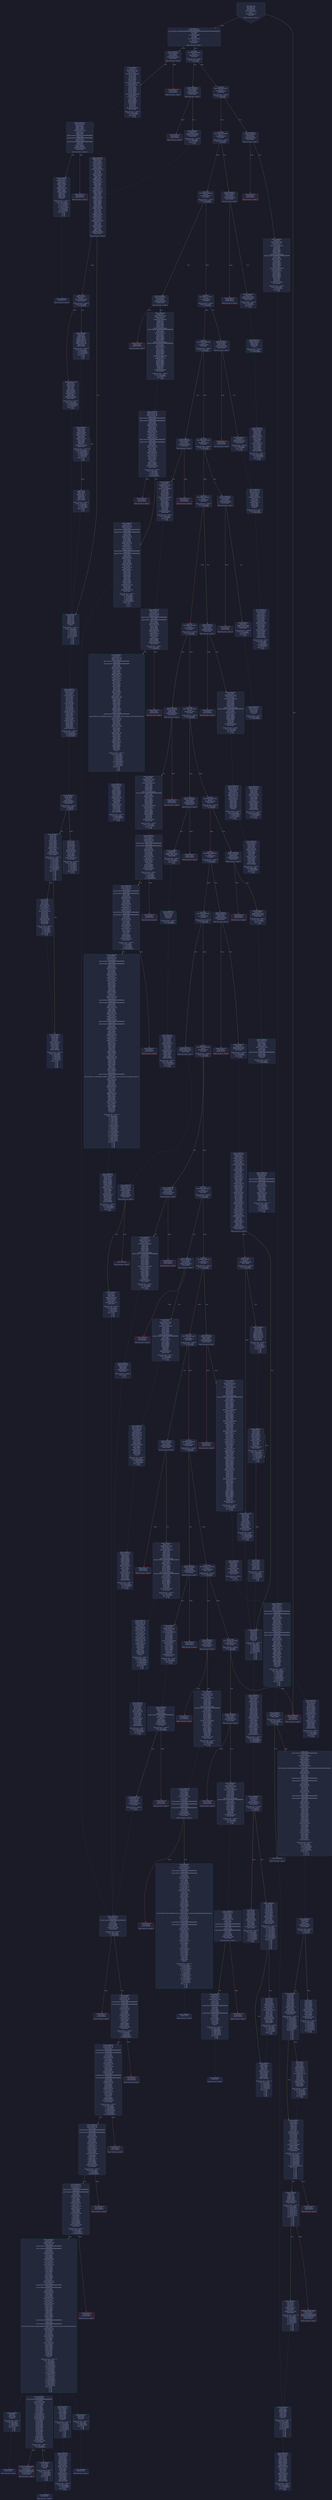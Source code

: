 digraph G {
    node [shape=box, style="filled, rounded", color="#565f89", fontcolor="#c0caf5", fontname="Helvetica", fillcolor="#24283b"];
    edge [color="#414868", fontcolor="#c0caf5", fontname="Helvetica"];
    bgcolor="#1a1b26";
    0 [ label = "[00] PUSH1 80
[02] PUSH1 40
[04] MSTORE
[05] PUSH1 04
[07] CALLDATASIZE
[08] LT
[09] PUSH2 011d
[0c] JUMPI

Stack size req: 0, sizeΔ: 0
" shape = invhouse]
    1 [ label = "[0d] PUSH1 00
[0f] CALLDATALOAD
[10] PUSH29 0100000000000000000000000000000000000000000000000000000000
[2e] SWAP1
[2f] DIV
[30] PUSH4 ffffffff
[35] AND
[36] DUP1
[37] PUSH4 05fefda7
[3c] EQ
[3d] PUSH2 0122
[40] JUMPI

Stack size req: 0, sizeΔ: 1
"]
    2 [ label = "[41] DUP1
[42] PUSH4 06fdde03
[47] EQ
[48] PUSH2 0159
[4b] JUMPI

Stack size req: 1, sizeΔ: 0
Entry->Op usage:
	0->71:EQ:1
"]
    3 [ label = "[4c] DUP1
[4d] PUSH4 095ea7b3
[52] EQ
[53] PUSH2 01e9
[56] JUMPI

Stack size req: 1, sizeΔ: 0
Entry->Op usage:
	0->82:EQ:1
"]
    4 [ label = "[57] DUP1
[58] PUSH4 18160ddd
[5d] EQ
[5e] PUSH2 024e
[61] JUMPI

Stack size req: 1, sizeΔ: 0
Entry->Op usage:
	0->93:EQ:1
"]
    5 [ label = "[62] DUP1
[63] PUSH4 23b872dd
[68] EQ
[69] PUSH2 0279
[6c] JUMPI

Stack size req: 1, sizeΔ: 0
Entry->Op usage:
	0->104:EQ:1
"]
    6 [ label = "[6d] DUP1
[6e] PUSH4 313ce567
[73] EQ
[74] PUSH2 02fe
[77] JUMPI

Stack size req: 1, sizeΔ: 0
Entry->Op usage:
	0->115:EQ:1
"]
    7 [ label = "[78] DUP1
[79] PUSH4 42966c68
[7e] EQ
[7f] PUSH2 032f
[82] JUMPI

Stack size req: 1, sizeΔ: 0
Entry->Op usage:
	0->126:EQ:1
"]
    8 [ label = "[83] DUP1
[84] PUSH4 4b750334
[89] EQ
[8a] PUSH2 0374
[8d] JUMPI

Stack size req: 1, sizeΔ: 0
Entry->Op usage:
	0->137:EQ:1
"]
    9 [ label = "[8e] DUP1
[8f] PUSH4 70a08231
[94] EQ
[95] PUSH2 039f
[98] JUMPI

Stack size req: 1, sizeΔ: 0
Entry->Op usage:
	0->148:EQ:1
"]
    10 [ label = "[99] DUP1
[9a] PUSH4 79cc6790
[9f] EQ
[a0] PUSH2 03f6
[a3] JUMPI

Stack size req: 1, sizeΔ: 0
Entry->Op usage:
	0->159:EQ:1
"]
    11 [ label = "[a4] DUP1
[a5] PUSH4 8620410b
[aa] EQ
[ab] PUSH2 045b
[ae] JUMPI

Stack size req: 1, sizeΔ: 0
Entry->Op usage:
	0->170:EQ:1
"]
    12 [ label = "[af] DUP1
[b0] PUSH4 8da5cb5b
[b5] EQ
[b6] PUSH2 0486
[b9] JUMPI

Stack size req: 1, sizeΔ: 0
Entry->Op usage:
	0->181:EQ:1
"]
    13 [ label = "[ba] DUP1
[bb] PUSH4 95d89b41
[c0] EQ
[c1] PUSH2 04dd
[c4] JUMPI

Stack size req: 1, sizeΔ: 0
Entry->Op usage:
	0->192:EQ:1
"]
    14 [ label = "[c5] DUP1
[c6] PUSH4 a6f2ae3a
[cb] EQ
[cc] PUSH2 056d
[cf] JUMPI

Stack size req: 1, sizeΔ: 0
Entry->Op usage:
	0->203:EQ:1
"]
    15 [ label = "[d0] DUP1
[d1] PUSH4 a9059cbb
[d6] EQ
[d7] PUSH2 0577
[da] JUMPI

Stack size req: 1, sizeΔ: 0
Entry->Op usage:
	0->214:EQ:1
"]
    16 [ label = "[db] DUP1
[dc] PUSH4 b414d4b6
[e1] EQ
[e2] PUSH2 05c4
[e5] JUMPI

Stack size req: 1, sizeΔ: 0
Entry->Op usage:
	0->225:EQ:1
"]
    17 [ label = "[e6] DUP1
[e7] PUSH4 cae9ca51
[ec] EQ
[ed] PUSH2 061f
[f0] JUMPI

Stack size req: 1, sizeΔ: 0
Entry->Op usage:
	0->236:EQ:1
"]
    18 [ label = "[f1] DUP1
[f2] PUSH4 dd62ed3e
[f7] EQ
[f8] PUSH2 06ca
[fb] JUMPI

Stack size req: 1, sizeΔ: 0
Entry->Op usage:
	0->247:EQ:1
"]
    19 [ label = "[fc] DUP1
[fd] PUSH4 e4849b32
[0102] EQ
[0103] PUSH2 0741
[0106] JUMPI

Stack size req: 1, sizeΔ: 0
Entry->Op usage:
	0->258:EQ:1
"]
    20 [ label = "[0107] DUP1
[0108] PUSH4 e724529c
[010d] EQ
[010e] PUSH2 076e
[0111] JUMPI

Stack size req: 1, sizeΔ: 0
Entry->Op usage:
	0->269:EQ:1
"]
    21 [ label = "[0112] DUP1
[0113] PUSH4 f2fde38b
[0118] EQ
[0119] PUSH2 07bd
[011c] JUMPI

Stack size req: 1, sizeΔ: 0
Entry->Op usage:
	0->280:EQ:1
"]
    22 [ label = "[011d] JUMPDEST
[011e] PUSH1 00
[0120] DUP1
[0121] REVERT

Stack size req: 0, sizeΔ: 0
" color = "red"]
    23 [ label = "[0122] JUMPDEST
[0123] CALLVALUE
[0124] DUP1
[0125] ISZERO
[0126] PUSH2 012e
[0129] JUMPI

Stack size req: 0, sizeΔ: 1
"]
    24 [ label = "[012a] PUSH1 00
[012c] DUP1
[012d] REVERT

Stack size req: 0, sizeΔ: 0
" color = "red"]
    25 [ label = "[012e] JUMPDEST
[012f] POP
[0130] PUSH2 0157
[0133] PUSH1 04
[0135] DUP1
[0136] CALLDATASIZE
[0137] SUB
[0138] DUP2
[0139] ADD
[013a] SWAP1
[013b] DUP1
[013c] DUP1
[013d] CALLDATALOAD
[013e] SWAP1
[013f] PUSH1 20
[0141] ADD
[0142] SWAP1
[0143] SWAP3
[0144] SWAP2
[0145] SWAP1
[0146] DUP1
[0147] CALLDATALOAD
[0148] SWAP1
[0149] PUSH1 20
[014b] ADD
[014c] SWAP1
[014d] SWAP3
[014e] SWAP2
[014f] SWAP1
[0150] POP
[0151] POP
[0152] POP
[0153] PUSH2 0800
[0156] JUMP

Stack size req: 1, sizeΔ: 2
Entry->Op usage:
	0->303:POP:0
Entry->Exit:
	0->😵
"]
    26 [ label = "[0157] JUMPDEST
[0158] STOP

Stack size req: 0, sizeΔ: 0
" color = "darkblue"]
    27 [ label = "[0159] JUMPDEST
[015a] CALLVALUE
[015b] DUP1
[015c] ISZERO
[015d] PUSH2 0165
[0160] JUMPI

Stack size req: 0, sizeΔ: 1
"]
    28 [ label = "[0161] PUSH1 00
[0163] DUP1
[0164] REVERT

Stack size req: 0, sizeΔ: 0
" color = "red"]
    29 [ label = "[0165] JUMPDEST
[0166] POP
[0167] PUSH2 016e
[016a] PUSH2 086d
[016d] JUMP

Stack size req: 1, sizeΔ: 0
Entry->Op usage:
	0->358:POP:0
Entry->Exit:
	0->😵
"]
    30 [ label = "[016e] JUMPDEST
[016f] PUSH1 40
[0171] MLOAD
[0172] DUP1
[0173] DUP1
[0174] PUSH1 20
[0176] ADD
[0177] DUP3
[0178] DUP2
[0179] SUB
[017a] DUP3
[017b] MSTORE
[017c] DUP4
[017d] DUP2
[017e] DUP2
[017f] MLOAD
[0180] DUP2
[0181] MSTORE
[0182] PUSH1 20
[0184] ADD
[0185] SWAP2
[0186] POP
[0187] DUP1
[0188] MLOAD
[0189] SWAP1
[018a] PUSH1 20
[018c] ADD
[018d] SWAP1
[018e] DUP1
[018f] DUP4
[0190] DUP4
[0191] PUSH1 00

Stack size req: 1, sizeΔ: 9
Entry->Op usage:
	0->383:MLOAD:0
	0->392:MLOAD:0
	0->396:ADD:1
"]
    31 [ label = "[0193] JUMPDEST
[0194] DUP4
[0195] DUP2
[0196] LT
[0197] ISZERO
[0198] PUSH2 01ae
[019b] JUMPI

Stack size req: 4, sizeΔ: 0
Entry->Op usage:
	0->406:LT:0
	3->406:LT:1
"]
    32 [ label = "[019c] DUP1
[019d] DUP3
[019e] ADD
[019f] MLOAD
[01a0] DUP2
[01a1] DUP5
[01a2] ADD
[01a3] MSTORE
[01a4] PUSH1 20
[01a6] DUP2
[01a7] ADD
[01a8] SWAP1
[01a9] POP
[01aa] PUSH2 0193
[01ad] JUMP

Stack size req: 3, sizeΔ: 0
Entry->Op usage:
	0->414:ADD:1
	0->418:ADD:1
	0->423:ADD:0
	0->425:POP:0
	1->414:ADD:0
	2->418:ADD:0
Entry->Exit:
	0->😵
"]
    33 [ label = "[01ae] JUMPDEST
[01af] POP
[01b0] POP
[01b1] POP
[01b2] POP
[01b3] SWAP1
[01b4] POP
[01b5] SWAP1
[01b6] DUP2
[01b7] ADD
[01b8] SWAP1
[01b9] PUSH1 1f
[01bb] AND
[01bc] DUP1
[01bd] ISZERO
[01be] PUSH2 01db
[01c1] JUMPI

Stack size req: 7, sizeΔ: -5
Entry->Op usage:
	0->431:POP:0
	1->432:POP:0
	2->433:POP:0
	3->434:POP:0
	4->439:ADD:0
	4->443:AND:1
	4->445:ISZERO:0
	5->436:POP:0
	6->439:ADD:1
Entry->Exit:
	0->😵
	1->😵
	2->😵
	3->😵
	4->0
	5->😵
	6->😵
"]
    34 [ label = "[01c2] DUP1
[01c3] DUP3
[01c4] SUB
[01c5] DUP1
[01c6] MLOAD
[01c7] PUSH1 01
[01c9] DUP4
[01ca] PUSH1 20
[01cc] SUB
[01cd] PUSH2 0100
[01d0] EXP
[01d1] SUB
[01d2] NOT
[01d3] AND
[01d4] DUP2
[01d5] MSTORE
[01d6] PUSH1 20
[01d8] ADD
[01d9] SWAP2
[01da] POP

Stack size req: 2, sizeΔ: 0
Entry->Op usage:
	0->452:SUB:1
	0->460:SUB:1
	1->452:SUB:0
	1->474:POP:0
Entry->Exit:
	1->😵
"]
    35 [ label = "[01db] JUMPDEST
[01dc] POP
[01dd] SWAP3
[01de] POP
[01df] POP
[01e0] POP
[01e1] PUSH1 40
[01e3] MLOAD
[01e4] DUP1
[01e5] SWAP2
[01e6] SUB
[01e7] SWAP1
[01e8] RETURN

Stack size req: 5, sizeΔ: -5
Entry->Op usage:
	0->476:POP:0
	1->486:SUB:0
	2->479:POP:0
	3->480:POP:0
	4->478:POP:0
Entry->Exit:
	0->😵
	1->😵
	2->😵
	3->😵
	4->😵
" color = "darkblue"]
    36 [ label = "[01e9] JUMPDEST
[01ea] CALLVALUE
[01eb] DUP1
[01ec] ISZERO
[01ed] PUSH2 01f5
[01f0] JUMPI

Stack size req: 0, sizeΔ: 1
"]
    37 [ label = "[01f1] PUSH1 00
[01f3] DUP1
[01f4] REVERT

Stack size req: 0, sizeΔ: 0
" color = "red"]
    38 [ label = "[01f5] JUMPDEST
[01f6] POP
[01f7] PUSH2 0234
[01fa] PUSH1 04
[01fc] DUP1
[01fd] CALLDATASIZE
[01fe] SUB
[01ff] DUP2
[0200] ADD
[0201] SWAP1
[0202] DUP1
[0203] DUP1
[0204] CALLDATALOAD
[0205] PUSH20 ffffffffffffffffffffffffffffffffffffffff
[021a] AND
[021b] SWAP1
[021c] PUSH1 20
[021e] ADD
[021f] SWAP1
[0220] SWAP3
[0221] SWAP2
[0222] SWAP1
[0223] DUP1
[0224] CALLDATALOAD
[0225] SWAP1
[0226] PUSH1 20
[0228] ADD
[0229] SWAP1
[022a] SWAP3
[022b] SWAP2
[022c] SWAP1
[022d] POP
[022e] POP
[022f] POP
[0230] PUSH2 090b
[0233] JUMP

Stack size req: 1, sizeΔ: 2
Entry->Op usage:
	0->502:POP:0
Entry->Exit:
	0->😵
"]
    39 [ label = "[0234] JUMPDEST
[0235] PUSH1 40
[0237] MLOAD
[0238] DUP1
[0239] DUP3
[023a] ISZERO
[023b] ISZERO
[023c] ISZERO
[023d] ISZERO
[023e] DUP2
[023f] MSTORE
[0240] PUSH1 20
[0242] ADD
[0243] SWAP2
[0244] POP
[0245] POP
[0246] PUSH1 40
[0248] MLOAD
[0249] DUP1
[024a] SWAP2
[024b] SUB
[024c] SWAP1
[024d] RETURN

Stack size req: 1, sizeΔ: -1
Entry->Op usage:
	0->570:ISZERO:0
	0->580:POP:0
Entry->Exit:
	0->😵
" color = "darkblue"]
    40 [ label = "[024e] JUMPDEST
[024f] CALLVALUE
[0250] DUP1
[0251] ISZERO
[0252] PUSH2 025a
[0255] JUMPI

Stack size req: 0, sizeΔ: 1
"]
    41 [ label = "[0256] PUSH1 00
[0258] DUP1
[0259] REVERT

Stack size req: 0, sizeΔ: 0
" color = "red"]
    42 [ label = "[025a] JUMPDEST
[025b] POP
[025c] PUSH2 0263
[025f] PUSH2 0998
[0262] JUMP

Stack size req: 1, sizeΔ: 0
Entry->Op usage:
	0->603:POP:0
Entry->Exit:
	0->😵
"]
    43 [ label = "[0263] JUMPDEST
[0264] PUSH1 40
[0266] MLOAD
[0267] DUP1
[0268] DUP3
[0269] DUP2
[026a] MSTORE
[026b] PUSH1 20
[026d] ADD
[026e] SWAP2
[026f] POP
[0270] POP
[0271] PUSH1 40
[0273] MLOAD
[0274] DUP1
[0275] SWAP2
[0276] SUB
[0277] SWAP1
[0278] RETURN

Stack size req: 1, sizeΔ: -1
Entry->Op usage:
	0->618:MSTORE:1
	0->623:POP:0
Entry->Exit:
	0->😵
" color = "darkblue"]
    44 [ label = "[0279] JUMPDEST
[027a] CALLVALUE
[027b] DUP1
[027c] ISZERO
[027d] PUSH2 0285
[0280] JUMPI

Stack size req: 0, sizeΔ: 1
"]
    45 [ label = "[0281] PUSH1 00
[0283] DUP1
[0284] REVERT

Stack size req: 0, sizeΔ: 0
" color = "red"]
    46 [ label = "[0285] JUMPDEST
[0286] POP
[0287] PUSH2 02e4
[028a] PUSH1 04
[028c] DUP1
[028d] CALLDATASIZE
[028e] SUB
[028f] DUP2
[0290] ADD
[0291] SWAP1
[0292] DUP1
[0293] DUP1
[0294] CALLDATALOAD
[0295] PUSH20 ffffffffffffffffffffffffffffffffffffffff
[02aa] AND
[02ab] SWAP1
[02ac] PUSH1 20
[02ae] ADD
[02af] SWAP1
[02b0] SWAP3
[02b1] SWAP2
[02b2] SWAP1
[02b3] DUP1
[02b4] CALLDATALOAD
[02b5] PUSH20 ffffffffffffffffffffffffffffffffffffffff
[02ca] AND
[02cb] SWAP1
[02cc] PUSH1 20
[02ce] ADD
[02cf] SWAP1
[02d0] SWAP3
[02d1] SWAP2
[02d2] SWAP1
[02d3] DUP1
[02d4] CALLDATALOAD
[02d5] SWAP1
[02d6] PUSH1 20
[02d8] ADD
[02d9] SWAP1
[02da] SWAP3
[02db] SWAP2
[02dc] SWAP1
[02dd] POP
[02de] POP
[02df] POP
[02e0] PUSH2 099e
[02e3] JUMP

Stack size req: 1, sizeΔ: 3
Entry->Op usage:
	0->646:POP:0
Entry->Exit:
	0->😵
"]
    47 [ label = "[02e4] JUMPDEST
[02e5] PUSH1 40
[02e7] MLOAD
[02e8] DUP1
[02e9] DUP3
[02ea] ISZERO
[02eb] ISZERO
[02ec] ISZERO
[02ed] ISZERO
[02ee] DUP2
[02ef] MSTORE
[02f0] PUSH1 20
[02f2] ADD
[02f3] SWAP2
[02f4] POP
[02f5] POP
[02f6] PUSH1 40
[02f8] MLOAD
[02f9] DUP1
[02fa] SWAP2
[02fb] SUB
[02fc] SWAP1
[02fd] RETURN

Stack size req: 1, sizeΔ: -1
Entry->Op usage:
	0->746:ISZERO:0
	0->756:POP:0
Entry->Exit:
	0->😵
" color = "darkblue"]
    48 [ label = "[02fe] JUMPDEST
[02ff] CALLVALUE
[0300] DUP1
[0301] ISZERO
[0302] PUSH2 030a
[0305] JUMPI

Stack size req: 0, sizeΔ: 1
"]
    49 [ label = "[0306] PUSH1 00
[0308] DUP1
[0309] REVERT

Stack size req: 0, sizeΔ: 0
" color = "red"]
    50 [ label = "[030a] JUMPDEST
[030b] POP
[030c] PUSH2 0313
[030f] PUSH2 0acb
[0312] JUMP

Stack size req: 1, sizeΔ: 0
Entry->Op usage:
	0->779:POP:0
Entry->Exit:
	0->😵
"]
    51 [ label = "[0313] JUMPDEST
[0314] PUSH1 40
[0316] MLOAD
[0317] DUP1
[0318] DUP3
[0319] PUSH1 ff
[031b] AND
[031c] PUSH1 ff
[031e] AND
[031f] DUP2
[0320] MSTORE
[0321] PUSH1 20
[0323] ADD
[0324] SWAP2
[0325] POP
[0326] POP
[0327] PUSH1 40
[0329] MLOAD
[032a] DUP1
[032b] SWAP2
[032c] SUB
[032d] SWAP1
[032e] RETURN

Stack size req: 1, sizeΔ: -1
Entry->Op usage:
	0->795:AND:1
	0->798:AND:1
	0->800:MSTORE:1
	0->805:POP:0
Entry->Exit:
	0->😵
" color = "darkblue"]
    52 [ label = "[032f] JUMPDEST
[0330] CALLVALUE
[0331] DUP1
[0332] ISZERO
[0333] PUSH2 033b
[0336] JUMPI

Stack size req: 0, sizeΔ: 1
"]
    53 [ label = "[0337] PUSH1 00
[0339] DUP1
[033a] REVERT

Stack size req: 0, sizeΔ: 0
" color = "red"]
    54 [ label = "[033b] JUMPDEST
[033c] POP
[033d] PUSH2 035a
[0340] PUSH1 04
[0342] DUP1
[0343] CALLDATASIZE
[0344] SUB
[0345] DUP2
[0346] ADD
[0347] SWAP1
[0348] DUP1
[0349] DUP1
[034a] CALLDATALOAD
[034b] SWAP1
[034c] PUSH1 20
[034e] ADD
[034f] SWAP1
[0350] SWAP3
[0351] SWAP2
[0352] SWAP1
[0353] POP
[0354] POP
[0355] POP
[0356] PUSH2 0ade
[0359] JUMP

Stack size req: 1, sizeΔ: 1
Entry->Op usage:
	0->828:POP:0
Entry->Exit:
	0->😵
"]
    55 [ label = "[035a] JUMPDEST
[035b] PUSH1 40
[035d] MLOAD
[035e] DUP1
[035f] DUP3
[0360] ISZERO
[0361] ISZERO
[0362] ISZERO
[0363] ISZERO
[0364] DUP2
[0365] MSTORE
[0366] PUSH1 20
[0368] ADD
[0369] SWAP2
[036a] POP
[036b] POP
[036c] PUSH1 40
[036e] MLOAD
[036f] DUP1
[0370] SWAP2
[0371] SUB
[0372] SWAP1
[0373] RETURN

Stack size req: 1, sizeΔ: -1
Entry->Op usage:
	0->864:ISZERO:0
	0->874:POP:0
Entry->Exit:
	0->😵
" color = "darkblue"]
    56 [ label = "[0374] JUMPDEST
[0375] CALLVALUE
[0376] DUP1
[0377] ISZERO
[0378] PUSH2 0380
[037b] JUMPI

Stack size req: 0, sizeΔ: 1
"]
    57 [ label = "[037c] PUSH1 00
[037e] DUP1
[037f] REVERT

Stack size req: 0, sizeΔ: 0
" color = "red"]
    58 [ label = "[0380] JUMPDEST
[0381] POP
[0382] PUSH2 0389
[0385] PUSH2 0be2
[0388] JUMP

Stack size req: 1, sizeΔ: 0
Entry->Op usage:
	0->897:POP:0
Entry->Exit:
	0->😵
"]
    59 [ label = "[0389] JUMPDEST
[038a] PUSH1 40
[038c] MLOAD
[038d] DUP1
[038e] DUP3
[038f] DUP2
[0390] MSTORE
[0391] PUSH1 20
[0393] ADD
[0394] SWAP2
[0395] POP
[0396] POP
[0397] PUSH1 40
[0399] MLOAD
[039a] DUP1
[039b] SWAP2
[039c] SUB
[039d] SWAP1
[039e] RETURN

Stack size req: 1, sizeΔ: -1
Entry->Op usage:
	0->912:MSTORE:1
	0->917:POP:0
Entry->Exit:
	0->😵
" color = "darkblue"]
    60 [ label = "[039f] JUMPDEST
[03a0] CALLVALUE
[03a1] DUP1
[03a2] ISZERO
[03a3] PUSH2 03ab
[03a6] JUMPI

Stack size req: 0, sizeΔ: 1
"]
    61 [ label = "[03a7] PUSH1 00
[03a9] DUP1
[03aa] REVERT

Stack size req: 0, sizeΔ: 0
" color = "red"]
    62 [ label = "[03ab] JUMPDEST
[03ac] POP
[03ad] PUSH2 03e0
[03b0] PUSH1 04
[03b2] DUP1
[03b3] CALLDATASIZE
[03b4] SUB
[03b5] DUP2
[03b6] ADD
[03b7] SWAP1
[03b8] DUP1
[03b9] DUP1
[03ba] CALLDATALOAD
[03bb] PUSH20 ffffffffffffffffffffffffffffffffffffffff
[03d0] AND
[03d1] SWAP1
[03d2] PUSH1 20
[03d4] ADD
[03d5] SWAP1
[03d6] SWAP3
[03d7] SWAP2
[03d8] SWAP1
[03d9] POP
[03da] POP
[03db] POP
[03dc] PUSH2 0be8
[03df] JUMP

Stack size req: 1, sizeΔ: 1
Entry->Op usage:
	0->940:POP:0
Entry->Exit:
	0->😵
"]
    63 [ label = "[03e0] JUMPDEST
[03e1] PUSH1 40
[03e3] MLOAD
[03e4] DUP1
[03e5] DUP3
[03e6] DUP2
[03e7] MSTORE
[03e8] PUSH1 20
[03ea] ADD
[03eb] SWAP2
[03ec] POP
[03ed] POP
[03ee] PUSH1 40
[03f0] MLOAD
[03f1] DUP1
[03f2] SWAP2
[03f3] SUB
[03f4] SWAP1
[03f5] RETURN

Stack size req: 1, sizeΔ: -1
Entry->Op usage:
	0->999:MSTORE:1
	0->1004:POP:0
Entry->Exit:
	0->😵
" color = "darkblue"]
    64 [ label = "[03f6] JUMPDEST
[03f7] CALLVALUE
[03f8] DUP1
[03f9] ISZERO
[03fa] PUSH2 0402
[03fd] JUMPI

Stack size req: 0, sizeΔ: 1
"]
    65 [ label = "[03fe] PUSH1 00
[0400] DUP1
[0401] REVERT

Stack size req: 0, sizeΔ: 0
" color = "red"]
    66 [ label = "[0402] JUMPDEST
[0403] POP
[0404] PUSH2 0441
[0407] PUSH1 04
[0409] DUP1
[040a] CALLDATASIZE
[040b] SUB
[040c] DUP2
[040d] ADD
[040e] SWAP1
[040f] DUP1
[0410] DUP1
[0411] CALLDATALOAD
[0412] PUSH20 ffffffffffffffffffffffffffffffffffffffff
[0427] AND
[0428] SWAP1
[0429] PUSH1 20
[042b] ADD
[042c] SWAP1
[042d] SWAP3
[042e] SWAP2
[042f] SWAP1
[0430] DUP1
[0431] CALLDATALOAD
[0432] SWAP1
[0433] PUSH1 20
[0435] ADD
[0436] SWAP1
[0437] SWAP3
[0438] SWAP2
[0439] SWAP1
[043a] POP
[043b] POP
[043c] POP
[043d] PUSH2 0c00
[0440] JUMP

Stack size req: 1, sizeΔ: 2
Entry->Op usage:
	0->1027:POP:0
Entry->Exit:
	0->😵
"]
    67 [ label = "[0441] JUMPDEST
[0442] PUSH1 40
[0444] MLOAD
[0445] DUP1
[0446] DUP3
[0447] ISZERO
[0448] ISZERO
[0449] ISZERO
[044a] ISZERO
[044b] DUP2
[044c] MSTORE
[044d] PUSH1 20
[044f] ADD
[0450] SWAP2
[0451] POP
[0452] POP
[0453] PUSH1 40
[0455] MLOAD
[0456] DUP1
[0457] SWAP2
[0458] SUB
[0459] SWAP1
[045a] RETURN

Stack size req: 1, sizeΔ: -1
Entry->Op usage:
	0->1095:ISZERO:0
	0->1105:POP:0
Entry->Exit:
	0->😵
" color = "darkblue"]
    68 [ label = "[045b] JUMPDEST
[045c] CALLVALUE
[045d] DUP1
[045e] ISZERO
[045f] PUSH2 0467
[0462] JUMPI

Stack size req: 0, sizeΔ: 1
"]
    69 [ label = "[0463] PUSH1 00
[0465] DUP1
[0466] REVERT

Stack size req: 0, sizeΔ: 0
" color = "red"]
    70 [ label = "[0467] JUMPDEST
[0468] POP
[0469] PUSH2 0470
[046c] PUSH2 0e1a
[046f] JUMP

Stack size req: 1, sizeΔ: 0
Entry->Op usage:
	0->1128:POP:0
Entry->Exit:
	0->😵
"]
    71 [ label = "[0470] JUMPDEST
[0471] PUSH1 40
[0473] MLOAD
[0474] DUP1
[0475] DUP3
[0476] DUP2
[0477] MSTORE
[0478] PUSH1 20
[047a] ADD
[047b] SWAP2
[047c] POP
[047d] POP
[047e] PUSH1 40
[0480] MLOAD
[0481] DUP1
[0482] SWAP2
[0483] SUB
[0484] SWAP1
[0485] RETURN

Stack size req: 1, sizeΔ: -1
Entry->Op usage:
	0->1143:MSTORE:1
	0->1148:POP:0
Entry->Exit:
	0->😵
" color = "darkblue"]
    72 [ label = "[0486] JUMPDEST
[0487] CALLVALUE
[0488] DUP1
[0489] ISZERO
[048a] PUSH2 0492
[048d] JUMPI

Stack size req: 0, sizeΔ: 1
"]
    73 [ label = "[048e] PUSH1 00
[0490] DUP1
[0491] REVERT

Stack size req: 0, sizeΔ: 0
" color = "red"]
    74 [ label = "[0492] JUMPDEST
[0493] POP
[0494] PUSH2 049b
[0497] PUSH2 0e20
[049a] JUMP

Stack size req: 1, sizeΔ: 0
Entry->Op usage:
	0->1171:POP:0
Entry->Exit:
	0->😵
"]
    75 [ label = "[049b] JUMPDEST
[049c] PUSH1 40
[049e] MLOAD
[049f] DUP1
[04a0] DUP3
[04a1] PUSH20 ffffffffffffffffffffffffffffffffffffffff
[04b6] AND
[04b7] PUSH20 ffffffffffffffffffffffffffffffffffffffff
[04cc] AND
[04cd] DUP2
[04ce] MSTORE
[04cf] PUSH1 20
[04d1] ADD
[04d2] SWAP2
[04d3] POP
[04d4] POP
[04d5] PUSH1 40
[04d7] MLOAD
[04d8] DUP1
[04d9] SWAP2
[04da] SUB
[04db] SWAP1
[04dc] RETURN

Stack size req: 1, sizeΔ: -1
Entry->Op usage:
	0->1206:AND:1
	0->1228:AND:1
	0->1230:MSTORE:1
	0->1235:POP:0
Entry->Exit:
	0->😵
" color = "darkblue"]
    76 [ label = "[04dd] JUMPDEST
[04de] CALLVALUE
[04df] DUP1
[04e0] ISZERO
[04e1] PUSH2 04e9
[04e4] JUMPI

Stack size req: 0, sizeΔ: 1
"]
    77 [ label = "[04e5] PUSH1 00
[04e7] DUP1
[04e8] REVERT

Stack size req: 0, sizeΔ: 0
" color = "red"]
    78 [ label = "[04e9] JUMPDEST
[04ea] POP
[04eb] PUSH2 04f2
[04ee] PUSH2 0e45
[04f1] JUMP

Stack size req: 1, sizeΔ: 0
Entry->Op usage:
	0->1258:POP:0
Entry->Exit:
	0->😵
"]
    79 [ label = "[04f2] JUMPDEST
[04f3] PUSH1 40
[04f5] MLOAD
[04f6] DUP1
[04f7] DUP1
[04f8] PUSH1 20
[04fa] ADD
[04fb] DUP3
[04fc] DUP2
[04fd] SUB
[04fe] DUP3
[04ff] MSTORE
[0500] DUP4
[0501] DUP2
[0502] DUP2
[0503] MLOAD
[0504] DUP2
[0505] MSTORE
[0506] PUSH1 20
[0508] ADD
[0509] SWAP2
[050a] POP
[050b] DUP1
[050c] MLOAD
[050d] SWAP1
[050e] PUSH1 20
[0510] ADD
[0511] SWAP1
[0512] DUP1
[0513] DUP4
[0514] DUP4
[0515] PUSH1 00

Stack size req: 1, sizeΔ: 9
Entry->Op usage:
	0->1283:MLOAD:0
	0->1292:MLOAD:0
	0->1296:ADD:1
"]
    80 [ label = "[0517] JUMPDEST
[0518] DUP4
[0519] DUP2
[051a] LT
[051b] ISZERO
[051c] PUSH2 0532
[051f] JUMPI

Stack size req: 4, sizeΔ: 0
Entry->Op usage:
	0->1306:LT:0
	3->1306:LT:1
"]
    81 [ label = "[0520] DUP1
[0521] DUP3
[0522] ADD
[0523] MLOAD
[0524] DUP2
[0525] DUP5
[0526] ADD
[0527] MSTORE
[0528] PUSH1 20
[052a] DUP2
[052b] ADD
[052c] SWAP1
[052d] POP
[052e] PUSH2 0517
[0531] JUMP

Stack size req: 3, sizeΔ: 0
Entry->Op usage:
	0->1314:ADD:1
	0->1318:ADD:1
	0->1323:ADD:0
	0->1325:POP:0
	1->1314:ADD:0
	2->1318:ADD:0
Entry->Exit:
	0->😵
"]
    82 [ label = "[0532] JUMPDEST
[0533] POP
[0534] POP
[0535] POP
[0536] POP
[0537] SWAP1
[0538] POP
[0539] SWAP1
[053a] DUP2
[053b] ADD
[053c] SWAP1
[053d] PUSH1 1f
[053f] AND
[0540] DUP1
[0541] ISZERO
[0542] PUSH2 055f
[0545] JUMPI

Stack size req: 7, sizeΔ: -5
Entry->Op usage:
	0->1331:POP:0
	1->1332:POP:0
	2->1333:POP:0
	3->1334:POP:0
	4->1339:ADD:0
	4->1343:AND:1
	4->1345:ISZERO:0
	5->1336:POP:0
	6->1339:ADD:1
Entry->Exit:
	0->😵
	1->😵
	2->😵
	3->😵
	4->0
	5->😵
	6->😵
"]
    83 [ label = "[0546] DUP1
[0547] DUP3
[0548] SUB
[0549] DUP1
[054a] MLOAD
[054b] PUSH1 01
[054d] DUP4
[054e] PUSH1 20
[0550] SUB
[0551] PUSH2 0100
[0554] EXP
[0555] SUB
[0556] NOT
[0557] AND
[0558] DUP2
[0559] MSTORE
[055a] PUSH1 20
[055c] ADD
[055d] SWAP2
[055e] POP

Stack size req: 2, sizeΔ: 0
Entry->Op usage:
	0->1352:SUB:1
	0->1360:SUB:1
	1->1352:SUB:0
	1->1374:POP:0
Entry->Exit:
	1->😵
"]
    84 [ label = "[055f] JUMPDEST
[0560] POP
[0561] SWAP3
[0562] POP
[0563] POP
[0564] POP
[0565] PUSH1 40
[0567] MLOAD
[0568] DUP1
[0569] SWAP2
[056a] SUB
[056b] SWAP1
[056c] RETURN

Stack size req: 5, sizeΔ: -5
Entry->Op usage:
	0->1376:POP:0
	1->1386:SUB:0
	2->1379:POP:0
	3->1380:POP:0
	4->1378:POP:0
Entry->Exit:
	0->😵
	1->😵
	2->😵
	3->😵
	4->😵
" color = "darkblue"]
    85 [ label = "[056d] JUMPDEST
[056e] PUSH2 0575
[0571] PUSH2 0ee3
[0574] JUMP

Stack size req: 0, sizeΔ: 1
"]
    86 [ label = "[0575] JUMPDEST
[0576] STOP

Stack size req: 0, sizeΔ: 0
" color = "darkblue"]
    87 [ label = "[0577] JUMPDEST
[0578] CALLVALUE
[0579] DUP1
[057a] ISZERO
[057b] PUSH2 0583
[057e] JUMPI

Stack size req: 0, sizeΔ: 1
"]
    88 [ label = "[057f] PUSH1 00
[0581] DUP1
[0582] REVERT

Stack size req: 0, sizeΔ: 0
" color = "red"]
    89 [ label = "[0583] JUMPDEST
[0584] POP
[0585] PUSH2 05c2
[0588] PUSH1 04
[058a] DUP1
[058b] CALLDATASIZE
[058c] SUB
[058d] DUP2
[058e] ADD
[058f] SWAP1
[0590] DUP1
[0591] DUP1
[0592] CALLDATALOAD
[0593] PUSH20 ffffffffffffffffffffffffffffffffffffffff
[05a8] AND
[05a9] SWAP1
[05aa] PUSH1 20
[05ac] ADD
[05ad] SWAP1
[05ae] SWAP3
[05af] SWAP2
[05b0] SWAP1
[05b1] DUP1
[05b2] CALLDATALOAD
[05b3] SWAP1
[05b4] PUSH1 20
[05b6] ADD
[05b7] SWAP1
[05b8] SWAP3
[05b9] SWAP2
[05ba] SWAP1
[05bb] POP
[05bc] POP
[05bd] POP
[05be] PUSH2 0f03
[05c1] JUMP

Stack size req: 1, sizeΔ: 2
Entry->Op usage:
	0->1412:POP:0
Entry->Exit:
	0->😵
"]
    90 [ label = "[05c2] JUMPDEST
[05c3] STOP

Stack size req: 0, sizeΔ: 0
" color = "darkblue"]
    91 [ label = "[05c4] JUMPDEST
[05c5] CALLVALUE
[05c6] DUP1
[05c7] ISZERO
[05c8] PUSH2 05d0
[05cb] JUMPI

Stack size req: 0, sizeΔ: 1
"]
    92 [ label = "[05cc] PUSH1 00
[05ce] DUP1
[05cf] REVERT

Stack size req: 0, sizeΔ: 0
" color = "red"]
    93 [ label = "[05d0] JUMPDEST
[05d1] POP
[05d2] PUSH2 0605
[05d5] PUSH1 04
[05d7] DUP1
[05d8] CALLDATASIZE
[05d9] SUB
[05da] DUP2
[05db] ADD
[05dc] SWAP1
[05dd] DUP1
[05de] DUP1
[05df] CALLDATALOAD
[05e0] PUSH20 ffffffffffffffffffffffffffffffffffffffff
[05f5] AND
[05f6] SWAP1
[05f7] PUSH1 20
[05f9] ADD
[05fa] SWAP1
[05fb] SWAP3
[05fc] SWAP2
[05fd] SWAP1
[05fe] POP
[05ff] POP
[0600] POP
[0601] PUSH2 0f12
[0604] JUMP

Stack size req: 1, sizeΔ: 1
Entry->Op usage:
	0->1489:POP:0
Entry->Exit:
	0->😵
"]
    94 [ label = "[0605] JUMPDEST
[0606] PUSH1 40
[0608] MLOAD
[0609] DUP1
[060a] DUP3
[060b] ISZERO
[060c] ISZERO
[060d] ISZERO
[060e] ISZERO
[060f] DUP2
[0610] MSTORE
[0611] PUSH1 20
[0613] ADD
[0614] SWAP2
[0615] POP
[0616] POP
[0617] PUSH1 40
[0619] MLOAD
[061a] DUP1
[061b] SWAP2
[061c] SUB
[061d] SWAP1
[061e] RETURN

Stack size req: 1, sizeΔ: -1
Entry->Op usage:
	0->1547:ISZERO:0
	0->1557:POP:0
Entry->Exit:
	0->😵
" color = "darkblue"]
    95 [ label = "[061f] JUMPDEST
[0620] CALLVALUE
[0621] DUP1
[0622] ISZERO
[0623] PUSH2 062b
[0626] JUMPI

Stack size req: 0, sizeΔ: 1
"]
    96 [ label = "[0627] PUSH1 00
[0629] DUP1
[062a] REVERT

Stack size req: 0, sizeΔ: 0
" color = "red"]
    97 [ label = "[062b] JUMPDEST
[062c] POP
[062d] PUSH2 06b0
[0630] PUSH1 04
[0632] DUP1
[0633] CALLDATASIZE
[0634] SUB
[0635] DUP2
[0636] ADD
[0637] SWAP1
[0638] DUP1
[0639] DUP1
[063a] CALLDATALOAD
[063b] PUSH20 ffffffffffffffffffffffffffffffffffffffff
[0650] AND
[0651] SWAP1
[0652] PUSH1 20
[0654] ADD
[0655] SWAP1
[0656] SWAP3
[0657] SWAP2
[0658] SWAP1
[0659] DUP1
[065a] CALLDATALOAD
[065b] SWAP1
[065c] PUSH1 20
[065e] ADD
[065f] SWAP1
[0660] SWAP3
[0661] SWAP2
[0662] SWAP1
[0663] DUP1
[0664] CALLDATALOAD
[0665] SWAP1
[0666] PUSH1 20
[0668] ADD
[0669] SWAP1
[066a] DUP3
[066b] ADD
[066c] DUP1
[066d] CALLDATALOAD
[066e] SWAP1
[066f] PUSH1 20
[0671] ADD
[0672] SWAP1
[0673] DUP1
[0674] DUP1
[0675] PUSH1 1f
[0677] ADD
[0678] PUSH1 20
[067a] DUP1
[067b] SWAP2
[067c] DIV
[067d] MUL
[067e] PUSH1 20
[0680] ADD
[0681] PUSH1 40
[0683] MLOAD
[0684] SWAP1
[0685] DUP2
[0686] ADD
[0687] PUSH1 40
[0689] MSTORE
[068a] DUP1
[068b] SWAP4
[068c] SWAP3
[068d] SWAP2
[068e] SWAP1
[068f] DUP2
[0690] DUP2
[0691] MSTORE
[0692] PUSH1 20
[0694] ADD
[0695] DUP4
[0696] DUP4
[0697] DUP1
[0698] DUP3
[0699] DUP5
[069a] CALLDATACOPY
[069b] DUP3
[069c] ADD
[069d] SWAP2
[069e] POP
[069f] POP
[06a0] POP
[06a1] POP
[06a2] POP
[06a3] POP
[06a4] SWAP2
[06a5] SWAP3
[06a6] SWAP2
[06a7] SWAP3
[06a8] SWAP1
[06a9] POP
[06aa] POP
[06ab] POP
[06ac] PUSH2 0f32
[06af] JUMP

Stack size req: 1, sizeΔ: 3
Entry->Op usage:
	0->1580:POP:0
Entry->Exit:
	0->😵
"]
    98 [ label = "[06b0] JUMPDEST
[06b1] PUSH1 40
[06b3] MLOAD
[06b4] DUP1
[06b5] DUP3
[06b6] ISZERO
[06b7] ISZERO
[06b8] ISZERO
[06b9] ISZERO
[06ba] DUP2
[06bb] MSTORE
[06bc] PUSH1 20
[06be] ADD
[06bf] SWAP2
[06c0] POP
[06c1] POP
[06c2] PUSH1 40
[06c4] MLOAD
[06c5] DUP1
[06c6] SWAP2
[06c7] SUB
[06c8] SWAP1
[06c9] RETURN

Stack size req: 1, sizeΔ: -1
Entry->Op usage:
	0->1718:ISZERO:0
	0->1728:POP:0
Entry->Exit:
	0->😵
" color = "darkblue"]
    99 [ label = "[06ca] JUMPDEST
[06cb] CALLVALUE
[06cc] DUP1
[06cd] ISZERO
[06ce] PUSH2 06d6
[06d1] JUMPI

Stack size req: 0, sizeΔ: 1
"]
    100 [ label = "[06d2] PUSH1 00
[06d4] DUP1
[06d5] REVERT

Stack size req: 0, sizeΔ: 0
" color = "red"]
    101 [ label = "[06d6] JUMPDEST
[06d7] POP
[06d8] PUSH2 072b
[06db] PUSH1 04
[06dd] DUP1
[06de] CALLDATASIZE
[06df] SUB
[06e0] DUP2
[06e1] ADD
[06e2] SWAP1
[06e3] DUP1
[06e4] DUP1
[06e5] CALLDATALOAD
[06e6] PUSH20 ffffffffffffffffffffffffffffffffffffffff
[06fb] AND
[06fc] SWAP1
[06fd] PUSH1 20
[06ff] ADD
[0700] SWAP1
[0701] SWAP3
[0702] SWAP2
[0703] SWAP1
[0704] DUP1
[0705] CALLDATALOAD
[0706] PUSH20 ffffffffffffffffffffffffffffffffffffffff
[071b] AND
[071c] SWAP1
[071d] PUSH1 20
[071f] ADD
[0720] SWAP1
[0721] SWAP3
[0722] SWAP2
[0723] SWAP1
[0724] POP
[0725] POP
[0726] POP
[0727] PUSH2 10b5
[072a] JUMP

Stack size req: 1, sizeΔ: 2
Entry->Op usage:
	0->1751:POP:0
Entry->Exit:
	0->😵
"]
    102 [ label = "[072b] JUMPDEST
[072c] PUSH1 40
[072e] MLOAD
[072f] DUP1
[0730] DUP3
[0731] DUP2
[0732] MSTORE
[0733] PUSH1 20
[0735] ADD
[0736] SWAP2
[0737] POP
[0738] POP
[0739] PUSH1 40
[073b] MLOAD
[073c] DUP1
[073d] SWAP2
[073e] SUB
[073f] SWAP1
[0740] RETURN

Stack size req: 1, sizeΔ: -1
Entry->Op usage:
	0->1842:MSTORE:1
	0->1847:POP:0
Entry->Exit:
	0->😵
" color = "darkblue"]
    103 [ label = "[0741] JUMPDEST
[0742] CALLVALUE
[0743] DUP1
[0744] ISZERO
[0745] PUSH2 074d
[0748] JUMPI

Stack size req: 0, sizeΔ: 1
"]
    104 [ label = "[0749] PUSH1 00
[074b] DUP1
[074c] REVERT

Stack size req: 0, sizeΔ: 0
" color = "red"]
    105 [ label = "[074d] JUMPDEST
[074e] POP
[074f] PUSH2 076c
[0752] PUSH1 04
[0754] DUP1
[0755] CALLDATASIZE
[0756] SUB
[0757] DUP2
[0758] ADD
[0759] SWAP1
[075a] DUP1
[075b] DUP1
[075c] CALLDATALOAD
[075d] SWAP1
[075e] PUSH1 20
[0760] ADD
[0761] SWAP1
[0762] SWAP3
[0763] SWAP2
[0764] SWAP1
[0765] POP
[0766] POP
[0767] POP
[0768] PUSH2 10da
[076b] JUMP

Stack size req: 1, sizeΔ: 1
Entry->Op usage:
	0->1870:POP:0
Entry->Exit:
	0->😵
"]
    106 [ label = "[076c] JUMPDEST
[076d] STOP

Stack size req: 0, sizeΔ: 0
" color = "darkblue"]
    107 [ label = "[076e] JUMPDEST
[076f] CALLVALUE
[0770] DUP1
[0771] ISZERO
[0772] PUSH2 077a
[0775] JUMPI

Stack size req: 0, sizeΔ: 1
"]
    108 [ label = "[0776] PUSH1 00
[0778] DUP1
[0779] REVERT

Stack size req: 0, sizeΔ: 0
" color = "red"]
    109 [ label = "[077a] JUMPDEST
[077b] POP
[077c] PUSH2 07bb
[077f] PUSH1 04
[0781] DUP1
[0782] CALLDATASIZE
[0783] SUB
[0784] DUP2
[0785] ADD
[0786] SWAP1
[0787] DUP1
[0788] DUP1
[0789] CALLDATALOAD
[078a] PUSH20 ffffffffffffffffffffffffffffffffffffffff
[079f] AND
[07a0] SWAP1
[07a1] PUSH1 20
[07a3] ADD
[07a4] SWAP1
[07a5] SWAP3
[07a6] SWAP2
[07a7] SWAP1
[07a8] DUP1
[07a9] CALLDATALOAD
[07aa] ISZERO
[07ab] ISZERO
[07ac] SWAP1
[07ad] PUSH1 20
[07af] ADD
[07b0] SWAP1
[07b1] SWAP3
[07b2] SWAP2
[07b3] SWAP1
[07b4] POP
[07b5] POP
[07b6] POP
[07b7] PUSH2 115d
[07ba] JUMP

Stack size req: 1, sizeΔ: 2
Entry->Op usage:
	0->1915:POP:0
Entry->Exit:
	0->😵
"]
    110 [ label = "[07bb] JUMPDEST
[07bc] STOP

Stack size req: 0, sizeΔ: 0
" color = "darkblue"]
    111 [ label = "[07bd] JUMPDEST
[07be] CALLVALUE
[07bf] DUP1
[07c0] ISZERO
[07c1] PUSH2 07c9
[07c4] JUMPI

Stack size req: 0, sizeΔ: 1
"]
    112 [ label = "[07c5] PUSH1 00
[07c7] DUP1
[07c8] REVERT

Stack size req: 0, sizeΔ: 0
" color = "red"]
    113 [ label = "[07c9] JUMPDEST
[07ca] POP
[07cb] PUSH2 07fe
[07ce] PUSH1 04
[07d0] DUP1
[07d1] CALLDATASIZE
[07d2] SUB
[07d3] DUP2
[07d4] ADD
[07d5] SWAP1
[07d6] DUP1
[07d7] DUP1
[07d8] CALLDATALOAD
[07d9] PUSH20 ffffffffffffffffffffffffffffffffffffffff
[07ee] AND
[07ef] SWAP1
[07f0] PUSH1 20
[07f2] ADD
[07f3] SWAP1
[07f4] SWAP3
[07f5] SWAP2
[07f6] SWAP1
[07f7] POP
[07f8] POP
[07f9] POP
[07fa] PUSH2 1282
[07fd] JUMP

Stack size req: 1, sizeΔ: 1
Entry->Op usage:
	0->1994:POP:0
Entry->Exit:
	0->😵
"]
    114 [ label = "[07fe] JUMPDEST
[07ff] STOP

Stack size req: 0, sizeΔ: 0
" color = "darkblue"]
    115 [ label = "[0800] JUMPDEST
[0801] PUSH1 00
[0803] DUP1
[0804] SWAP1
[0805] SLOAD
[0806] SWAP1
[0807] PUSH2 0100
[080a] EXP
[080b] SWAP1
[080c] DIV
[080d] PUSH20 ffffffffffffffffffffffffffffffffffffffff
[0822] AND
[0823] PUSH20 ffffffffffffffffffffffffffffffffffffffff
[0838] AND
[0839] CALLER
[083a] PUSH20 ffffffffffffffffffffffffffffffffffffffff
[084f] AND
[0850] EQ
[0851] ISZERO
[0852] ISZERO
[0853] PUSH2 085b
[0856] JUMPI

Stack size req: 0, sizeΔ: 0
"]
    116 [ label = "[0857] PUSH1 00
[0859] DUP1
[085a] REVERT

Stack size req: 0, sizeΔ: 0
" color = "red"]
    117 [ label = "[085b] JUMPDEST
[085c] DUP2
[085d] PUSH1 07
[085f] DUP2
[0860] SWAP1
[0861] SSTORE
[0862] POP
[0863] DUP1
[0864] PUSH1 08
[0866] DUP2
[0867] SWAP1
[0868] SSTORE
[0869] POP
[086a] POP
[086b] POP
[086c] JUMP
Indirect!

Stack size req: 3, sizeΔ: -3
Entry->Op usage:
	0->2152:SSTORE:1
	0->2153:POP:0
	0->2154:POP:0
	1->2145:SSTORE:1
	1->2146:POP:0
	1->2155:POP:0
	2->2156:JUMP:0
Entry->Exit:
	0->😵
	1->😵
	2->😵
" color = "teal"]
    118 [ label = "[086d] JUMPDEST
[086e] PUSH1 01
[0870] DUP1
[0871] SLOAD
[0872] PUSH1 01
[0874] DUP2
[0875] PUSH1 01
[0877] AND
[0878] ISZERO
[0879] PUSH2 0100
[087c] MUL
[087d] SUB
[087e] AND
[087f] PUSH1 02
[0881] SWAP1
[0882] DIV
[0883] DUP1
[0884] PUSH1 1f
[0886] ADD
[0887] PUSH1 20
[0889] DUP1
[088a] SWAP2
[088b] DIV
[088c] MUL
[088d] PUSH1 20
[088f] ADD
[0890] PUSH1 40
[0892] MLOAD
[0893] SWAP1
[0894] DUP2
[0895] ADD
[0896] PUSH1 40
[0898] MSTORE
[0899] DUP1
[089a] SWAP3
[089b] SWAP2
[089c] SWAP1
[089d] DUP2
[089e] DUP2
[089f] MSTORE
[08a0] PUSH1 20
[08a2] ADD
[08a3] DUP3
[08a4] DUP1
[08a5] SLOAD
[08a6] PUSH1 01
[08a8] DUP2
[08a9] PUSH1 01
[08ab] AND
[08ac] ISZERO
[08ad] PUSH2 0100
[08b0] MUL
[08b1] SUB
[08b2] AND
[08b3] PUSH1 02
[08b5] SWAP1
[08b6] DIV
[08b7] DUP1
[08b8] ISZERO
[08b9] PUSH2 0903
[08bc] JUMPI

Stack size req: 0, sizeΔ: 6
"]
    119 [ label = "[08bd] DUP1
[08be] PUSH1 1f
[08c0] LT
[08c1] PUSH2 08d8
[08c4] JUMPI

Stack size req: 1, sizeΔ: 0
Entry->Op usage:
	0->2240:LT:1
"]
    120 [ label = "[08c5] PUSH2 0100
[08c8] DUP1
[08c9] DUP4
[08ca] SLOAD
[08cb] DIV
[08cc] MUL
[08cd] DUP4
[08ce] MSTORE
[08cf] SWAP2
[08d0] PUSH1 20
[08d2] ADD
[08d3] SWAP2
[08d4] PUSH2 0903
[08d7] JUMP

Stack size req: 3, sizeΔ: 0
Entry->Op usage:
	1->2250:SLOAD:0
	2->2254:MSTORE:0
	2->2258:ADD:1
Entry->Exit:
	2->😵
"]
    121 [ label = "[08d8] JUMPDEST
[08d9] DUP3
[08da] ADD
[08db] SWAP2
[08dc] SWAP1
[08dd] PUSH1 00
[08df] MSTORE
[08e0] PUSH1 20
[08e2] PUSH1 00
[08e4] SHA3
[08e5] SWAP1

Stack size req: 3, sizeΔ: 0
Entry->Op usage:
	0->2266:ADD:1
	1->2271:MSTORE:1
	2->2266:ADD:0
Entry->Exit:
	0->😵
	1->😵
	2->0
"]
    122 [ label = "[08e6] JUMPDEST
[08e7] DUP2
[08e8] SLOAD
[08e9] DUP2
[08ea] MSTORE
[08eb] SWAP1
[08ec] PUSH1 01
[08ee] ADD
[08ef] SWAP1
[08f0] PUSH1 20
[08f2] ADD
[08f3] DUP1
[08f4] DUP4
[08f5] GT
[08f6] PUSH2 08e6
[08f9] JUMPI

Stack size req: 3, sizeΔ: 0
Entry->Op usage:
	0->2282:MSTORE:0
	0->2290:ADD:1
	1->2280:SLOAD:0
	1->2286:ADD:1
	2->2293:GT:0
Entry->Exit:
	0->😵
	1->😵
"]
    123 [ label = "[08fa] DUP3
[08fb] SWAP1
[08fc] SUB
[08fd] PUSH1 1f
[08ff] AND
[0900] DUP3
[0901] ADD
[0902] SWAP2

Stack size req: 3, sizeΔ: 0
Entry->Op usage:
	0->2300:SUB:0
	2->2300:SUB:1
	2->2305:ADD:0
Entry->Exit:
	0->😵
	2->0
"]
    124 [ label = "[0903] JUMPDEST
[0904] POP
[0905] POP
[0906] POP
[0907] POP
[0908] POP
[0909] DUP2
[090a] JUMP
Indirect!

Stack size req: 7, sizeΔ: -5
Entry->Op usage:
	0->2308:POP:0
	1->2309:POP:0
	2->2310:POP:0
	3->2311:POP:0
	4->2312:POP:0
	6->2314:JUMP:0
Entry->Exit:
	0->😵
	1->😵
	2->😵
	3->😵
	4->😵
" color = "teal"]
    125 [ label = "[090b] JUMPDEST
[090c] PUSH1 00
[090e] DUP2
[090f] PUSH1 06
[0911] PUSH1 00
[0913] CALLER
[0914] PUSH20 ffffffffffffffffffffffffffffffffffffffff
[0929] AND
[092a] PUSH20 ffffffffffffffffffffffffffffffffffffffff
[093f] AND
[0940] DUP2
[0941] MSTORE
[0942] PUSH1 20
[0944] ADD
[0945] SWAP1
[0946] DUP2
[0947] MSTORE
[0948] PUSH1 20
[094a] ADD
[094b] PUSH1 00
[094d] SHA3
[094e] PUSH1 00
[0950] DUP6
[0951] PUSH20 ffffffffffffffffffffffffffffffffffffffff
[0966] AND
[0967] PUSH20 ffffffffffffffffffffffffffffffffffffffff
[097c] AND
[097d] DUP2
[097e] MSTORE
[097f] PUSH1 20
[0981] ADD
[0982] SWAP1
[0983] DUP2
[0984] MSTORE
[0985] PUSH1 20
[0987] ADD
[0988] PUSH1 00
[098a] SHA3
[098b] DUP2
[098c] SWAP1
[098d] SSTORE
[098e] POP
[098f] PUSH1 01
[0991] SWAP1
[0992] POP
[0993] SWAP3
[0994] SWAP2
[0995] POP
[0996] POP
[0997] JUMP
Indirect!

Stack size req: 3, sizeΔ: -2
Entry->Op usage:
	0->2445:SSTORE:1
	0->2446:POP:0
	0->2454:POP:0
	1->2406:AND:1
	1->2428:AND:1
	1->2430:MSTORE:1
	1->2453:POP:0
	2->2455:JUMP:0
Entry->Exit:
	0->😵
	1->😵
	2->😵
" color = "teal"]
    126 [ label = "[0998] JUMPDEST
[0999] PUSH1 04
[099b] SLOAD
[099c] DUP2
[099d] JUMP
Indirect!

Stack size req: 1, sizeΔ: 1
Entry->Op usage:
	0->2461:JUMP:0
" color = "teal"]
    127 [ label = "[099e] JUMPDEST
[099f] PUSH1 00
[09a1] PUSH1 06
[09a3] PUSH1 00
[09a5] DUP6
[09a6] PUSH20 ffffffffffffffffffffffffffffffffffffffff
[09bb] AND
[09bc] PUSH20 ffffffffffffffffffffffffffffffffffffffff
[09d1] AND
[09d2] DUP2
[09d3] MSTORE
[09d4] PUSH1 20
[09d6] ADD
[09d7] SWAP1
[09d8] DUP2
[09d9] MSTORE
[09da] PUSH1 20
[09dc] ADD
[09dd] PUSH1 00
[09df] SHA3
[09e0] PUSH1 00
[09e2] CALLER
[09e3] PUSH20 ffffffffffffffffffffffffffffffffffffffff
[09f8] AND
[09f9] PUSH20 ffffffffffffffffffffffffffffffffffffffff
[0a0e] AND
[0a0f] DUP2
[0a10] MSTORE
[0a11] PUSH1 20
[0a13] ADD
[0a14] SWAP1
[0a15] DUP2
[0a16] MSTORE
[0a17] PUSH1 20
[0a19] ADD
[0a1a] PUSH1 00
[0a1c] SHA3
[0a1d] SLOAD
[0a1e] DUP3
[0a1f] GT
[0a20] ISZERO
[0a21] ISZERO
[0a22] ISZERO
[0a23] PUSH2 0a2b
[0a26] JUMPI

Stack size req: 3, sizeΔ: 1
Entry->Op usage:
	0->2591:GT:0
	2->2491:AND:1
	2->2513:AND:1
	2->2515:MSTORE:1
"]
    128 [ label = "[0a27] PUSH1 00
[0a29] DUP1
[0a2a] REVERT

Stack size req: 0, sizeΔ: 0
" color = "red"]
    129 [ label = "[0a2b] JUMPDEST
[0a2c] DUP2
[0a2d] PUSH1 06
[0a2f] PUSH1 00
[0a31] DUP7
[0a32] PUSH20 ffffffffffffffffffffffffffffffffffffffff
[0a47] AND
[0a48] PUSH20 ffffffffffffffffffffffffffffffffffffffff
[0a5d] AND
[0a5e] DUP2
[0a5f] MSTORE
[0a60] PUSH1 20
[0a62] ADD
[0a63] SWAP1
[0a64] DUP2
[0a65] MSTORE
[0a66] PUSH1 20
[0a68] ADD
[0a69] PUSH1 00
[0a6b] SHA3
[0a6c] PUSH1 00
[0a6e] CALLER
[0a6f] PUSH20 ffffffffffffffffffffffffffffffffffffffff
[0a84] AND
[0a85] PUSH20 ffffffffffffffffffffffffffffffffffffffff
[0a9a] AND
[0a9b] DUP2
[0a9c] MSTORE
[0a9d] PUSH1 20
[0a9f] ADD
[0aa0] SWAP1
[0aa1] DUP2
[0aa2] MSTORE
[0aa3] PUSH1 20
[0aa5] ADD
[0aa6] PUSH1 00
[0aa8] SHA3
[0aa9] PUSH1 00
[0aab] DUP3
[0aac] DUP3
[0aad] SLOAD
[0aae] SUB
[0aaf] SWAP3
[0ab0] POP
[0ab1] POP
[0ab2] DUP2
[0ab3] SWAP1
[0ab4] SSTORE
[0ab5] POP
[0ab6] PUSH2 0ac0
[0ab9] DUP5
[0aba] DUP5
[0abb] DUP5
[0abc] PUSH2 1320
[0abf] JUMP

Stack size req: 4, sizeΔ: 4
Entry->Op usage:
	1->2734:SUB:1
	1->2736:POP:0
	3->2631:AND:1
	3->2653:AND:1
	3->2655:MSTORE:1
Entry->Exit:
	1->0, 5
	2->1, 6
	3->2, 7
"]
    130 [ label = "[0ac0] JUMPDEST
[0ac1] PUSH1 01
[0ac3] SWAP1
[0ac4] POP
[0ac5] SWAP4
[0ac6] SWAP3
[0ac7] POP
[0ac8] POP
[0ac9] POP
[0aca] JUMP
Indirect!

Stack size req: 5, sizeΔ: -4
Entry->Op usage:
	0->2756:POP:0
	1->2760:POP:0
	2->2761:POP:0
	3->2759:POP:0
	4->2762:JUMP:0
Entry->Exit:
	0->😵
	1->😵
	2->😵
	3->😵
	4->😵
" color = "teal"]
    131 [ label = "[0acb] JUMPDEST
[0acc] PUSH1 03
[0ace] PUSH1 00
[0ad0] SWAP1
[0ad1] SLOAD
[0ad2] SWAP1
[0ad3] PUSH2 0100
[0ad6] EXP
[0ad7] SWAP1
[0ad8] DIV
[0ad9] PUSH1 ff
[0adb] AND
[0adc] DUP2
[0add] JUMP
Indirect!

Stack size req: 1, sizeΔ: 1
Entry->Op usage:
	0->2781:JUMP:0
" color = "teal"]
    132 [ label = "[0ade] JUMPDEST
[0adf] PUSH1 00
[0ae1] DUP2
[0ae2] PUSH1 05
[0ae4] PUSH1 00
[0ae6] CALLER
[0ae7] PUSH20 ffffffffffffffffffffffffffffffffffffffff
[0afc] AND
[0afd] PUSH20 ffffffffffffffffffffffffffffffffffffffff
[0b12] AND
[0b13] DUP2
[0b14] MSTORE
[0b15] PUSH1 20
[0b17] ADD
[0b18] SWAP1
[0b19] DUP2
[0b1a] MSTORE
[0b1b] PUSH1 20
[0b1d] ADD
[0b1e] PUSH1 00
[0b20] SHA3
[0b21] SLOAD
[0b22] LT
[0b23] ISZERO
[0b24] ISZERO
[0b25] ISZERO
[0b26] PUSH2 0b2e
[0b29] JUMPI

Stack size req: 1, sizeΔ: 1
Entry->Op usage:
	0->2850:LT:1
"]
    133 [ label = "[0b2a] PUSH1 00
[0b2c] DUP1
[0b2d] REVERT

Stack size req: 0, sizeΔ: 0
" color = "red"]
    134 [ label = "[0b2e] JUMPDEST
[0b2f] DUP2
[0b30] PUSH1 05
[0b32] PUSH1 00
[0b34] CALLER
[0b35] PUSH20 ffffffffffffffffffffffffffffffffffffffff
[0b4a] AND
[0b4b] PUSH20 ffffffffffffffffffffffffffffffffffffffff
[0b60] AND
[0b61] DUP2
[0b62] MSTORE
[0b63] PUSH1 20
[0b65] ADD
[0b66] SWAP1
[0b67] DUP2
[0b68] MSTORE
[0b69] PUSH1 20
[0b6b] ADD
[0b6c] PUSH1 00
[0b6e] SHA3
[0b6f] PUSH1 00
[0b71] DUP3
[0b72] DUP3
[0b73] SLOAD
[0b74] SUB
[0b75] SWAP3
[0b76] POP
[0b77] POP
[0b78] DUP2
[0b79] SWAP1
[0b7a] SSTORE
[0b7b] POP
[0b7c] DUP2
[0b7d] PUSH1 04
[0b7f] PUSH1 00
[0b81] DUP3
[0b82] DUP3
[0b83] SLOAD
[0b84] SUB
[0b85] SWAP3
[0b86] POP
[0b87] POP
[0b88] DUP2
[0b89] SWAP1
[0b8a] SSTORE
[0b8b] POP
[0b8c] CALLER
[0b8d] PUSH20 ffffffffffffffffffffffffffffffffffffffff
[0ba2] AND
[0ba3] PUSH32 cc16f5dbb4873280815c1ee09dbd06736cffcc184412cf7a71a0fdb75d397ca5
[0bc4] DUP4
[0bc5] PUSH1 40
[0bc7] MLOAD
[0bc8] DUP1
[0bc9] DUP3
[0bca] DUP2
[0bcb] MSTORE
[0bcc] PUSH1 20
[0bce] ADD
[0bcf] SWAP2
[0bd0] POP
[0bd1] POP
[0bd2] PUSH1 40
[0bd4] MLOAD
[0bd5] DUP1
[0bd6] SWAP2
[0bd7] SUB
[0bd8] SWAP1
[0bd9] LOG2
[0bda] PUSH1 01
[0bdc] SWAP1
[0bdd] POP
[0bde] SWAP2
[0bdf] SWAP1
[0be0] POP
[0be1] JUMP
Indirect!

Stack size req: 3, sizeΔ: -2
Entry->Op usage:
	0->3037:POP:0
	1->2932:SUB:1
	1->2934:POP:0
	1->2948:SUB:1
	1->2950:POP:0
	1->3019:MSTORE:1
	1->3024:POP:0
	1->3040:POP:0
	2->3041:JUMP:0
Entry->Exit:
	0->😵
	1->😵
	2->😵
" color = "teal"]
    135 [ label = "[0be2] JUMPDEST
[0be3] PUSH1 07
[0be5] SLOAD
[0be6] DUP2
[0be7] JUMP
Indirect!

Stack size req: 1, sizeΔ: 1
Entry->Op usage:
	0->3047:JUMP:0
" color = "teal"]
    136 [ label = "[0be8] JUMPDEST
[0be9] PUSH1 05
[0beb] PUSH1 20
[0bed] MSTORE
[0bee] DUP1
[0bef] PUSH1 00
[0bf1] MSTORE
[0bf2] PUSH1 40
[0bf4] PUSH1 00
[0bf6] SHA3
[0bf7] PUSH1 00
[0bf9] SWAP2
[0bfa] POP
[0bfb] SWAP1
[0bfc] POP
[0bfd] SLOAD
[0bfe] DUP2
[0bff] JUMP
Indirect!

Stack size req: 2, sizeΔ: 0
Entry->Op usage:
	0->3057:MSTORE:1
	0->3066:POP:0
	1->3071:JUMP:0
Entry->Exit:
	0->😵
" color = "teal"]
    137 [ label = "[0c00] JUMPDEST
[0c01] PUSH1 00
[0c03] DUP2
[0c04] PUSH1 05
[0c06] PUSH1 00
[0c08] DUP6
[0c09] PUSH20 ffffffffffffffffffffffffffffffffffffffff
[0c1e] AND
[0c1f] PUSH20 ffffffffffffffffffffffffffffffffffffffff
[0c34] AND
[0c35] DUP2
[0c36] MSTORE
[0c37] PUSH1 20
[0c39] ADD
[0c3a] SWAP1
[0c3b] DUP2
[0c3c] MSTORE
[0c3d] PUSH1 20
[0c3f] ADD
[0c40] PUSH1 00
[0c42] SHA3
[0c43] SLOAD
[0c44] LT
[0c45] ISZERO
[0c46] ISZERO
[0c47] ISZERO
[0c48] PUSH2 0c50
[0c4b] JUMPI

Stack size req: 2, sizeΔ: 1
Entry->Op usage:
	0->3140:LT:1
	1->3102:AND:1
	1->3124:AND:1
	1->3126:MSTORE:1
"]
    138 [ label = "[0c4c] PUSH1 00
[0c4e] DUP1
[0c4f] REVERT

Stack size req: 0, sizeΔ: 0
" color = "red"]
    139 [ label = "[0c50] JUMPDEST
[0c51] PUSH1 06
[0c53] PUSH1 00
[0c55] DUP5
[0c56] PUSH20 ffffffffffffffffffffffffffffffffffffffff
[0c6b] AND
[0c6c] PUSH20 ffffffffffffffffffffffffffffffffffffffff
[0c81] AND
[0c82] DUP2
[0c83] MSTORE
[0c84] PUSH1 20
[0c86] ADD
[0c87] SWAP1
[0c88] DUP2
[0c89] MSTORE
[0c8a] PUSH1 20
[0c8c] ADD
[0c8d] PUSH1 00
[0c8f] SHA3
[0c90] PUSH1 00
[0c92] CALLER
[0c93] PUSH20 ffffffffffffffffffffffffffffffffffffffff
[0ca8] AND
[0ca9] PUSH20 ffffffffffffffffffffffffffffffffffffffff
[0cbe] AND
[0cbf] DUP2
[0cc0] MSTORE
[0cc1] PUSH1 20
[0cc3] ADD
[0cc4] SWAP1
[0cc5] DUP2
[0cc6] MSTORE
[0cc7] PUSH1 20
[0cc9] ADD
[0cca] PUSH1 00
[0ccc] SHA3
[0ccd] SLOAD
[0cce] DUP3
[0ccf] GT
[0cd0] ISZERO
[0cd1] ISZERO
[0cd2] ISZERO
[0cd3] PUSH2 0cdb
[0cd6] JUMPI

Stack size req: 3, sizeΔ: 0
Entry->Op usage:
	1->3279:GT:0
	2->3179:AND:1
	2->3201:AND:1
	2->3203:MSTORE:1
"]
    140 [ label = "[0cd7] PUSH1 00
[0cd9] DUP1
[0cda] REVERT

Stack size req: 0, sizeΔ: 0
" color = "red"]
    141 [ label = "[0cdb] JUMPDEST
[0cdc] DUP2
[0cdd] PUSH1 05
[0cdf] PUSH1 00
[0ce1] DUP6
[0ce2] PUSH20 ffffffffffffffffffffffffffffffffffffffff
[0cf7] AND
[0cf8] PUSH20 ffffffffffffffffffffffffffffffffffffffff
[0d0d] AND
[0d0e] DUP2
[0d0f] MSTORE
[0d10] PUSH1 20
[0d12] ADD
[0d13] SWAP1
[0d14] DUP2
[0d15] MSTORE
[0d16] PUSH1 20
[0d18] ADD
[0d19] PUSH1 00
[0d1b] SHA3
[0d1c] PUSH1 00
[0d1e] DUP3
[0d1f] DUP3
[0d20] SLOAD
[0d21] SUB
[0d22] SWAP3
[0d23] POP
[0d24] POP
[0d25] DUP2
[0d26] SWAP1
[0d27] SSTORE
[0d28] POP
[0d29] DUP2
[0d2a] PUSH1 06
[0d2c] PUSH1 00
[0d2e] DUP6
[0d2f] PUSH20 ffffffffffffffffffffffffffffffffffffffff
[0d44] AND
[0d45] PUSH20 ffffffffffffffffffffffffffffffffffffffff
[0d5a] AND
[0d5b] DUP2
[0d5c] MSTORE
[0d5d] PUSH1 20
[0d5f] ADD
[0d60] SWAP1
[0d61] DUP2
[0d62] MSTORE
[0d63] PUSH1 20
[0d65] ADD
[0d66] PUSH1 00
[0d68] SHA3
[0d69] PUSH1 00
[0d6b] CALLER
[0d6c] PUSH20 ffffffffffffffffffffffffffffffffffffffff
[0d81] AND
[0d82] PUSH20 ffffffffffffffffffffffffffffffffffffffff
[0d97] AND
[0d98] DUP2
[0d99] MSTORE
[0d9a] PUSH1 20
[0d9c] ADD
[0d9d] SWAP1
[0d9e] DUP2
[0d9f] MSTORE
[0da0] PUSH1 20
[0da2] ADD
[0da3] PUSH1 00
[0da5] SHA3
[0da6] PUSH1 00
[0da8] DUP3
[0da9] DUP3
[0daa] SLOAD
[0dab] SUB
[0dac] SWAP3
[0dad] POP
[0dae] POP
[0daf] DUP2
[0db0] SWAP1
[0db1] SSTORE
[0db2] POP
[0db3] DUP2
[0db4] PUSH1 04
[0db6] PUSH1 00
[0db8] DUP3
[0db9] DUP3
[0dba] SLOAD
[0dbb] SUB
[0dbc] SWAP3
[0dbd] POP
[0dbe] POP
[0dbf] DUP2
[0dc0] SWAP1
[0dc1] SSTORE
[0dc2] POP
[0dc3] DUP3
[0dc4] PUSH20 ffffffffffffffffffffffffffffffffffffffff
[0dd9] AND
[0dda] PUSH32 cc16f5dbb4873280815c1ee09dbd06736cffcc184412cf7a71a0fdb75d397ca5
[0dfb] DUP4
[0dfc] PUSH1 40
[0dfe] MLOAD
[0dff] DUP1
[0e00] DUP3
[0e01] DUP2
[0e02] MSTORE
[0e03] PUSH1 20
[0e05] ADD
[0e06] SWAP2
[0e07] POP
[0e08] POP
[0e09] PUSH1 40
[0e0b] MLOAD
[0e0c] DUP1
[0e0d] SWAP2
[0e0e] SUB
[0e0f] SWAP1
[0e10] LOG2
[0e11] PUSH1 01
[0e13] SWAP1
[0e14] POP
[0e15] SWAP3
[0e16] SWAP2
[0e17] POP
[0e18] POP
[0e19] JUMP
Indirect!

Stack size req: 4, sizeΔ: -3
Entry->Op usage:
	0->3604:POP:0
	1->3361:SUB:1
	1->3363:POP:0
	1->3499:SUB:1
	1->3501:POP:0
	1->3515:SUB:1
	1->3517:POP:0
	1->3586:MSTORE:1
	1->3591:POP:0
	1->3608:POP:0
	2->3319:AND:1
	2->3341:AND:1
	2->3343:MSTORE:1
	2->3396:AND:1
	2->3418:AND:1
	2->3420:MSTORE:1
	2->3545:AND:1
	2->3600:LOG2:3
	2->3607:POP:0
	3->3609:JUMP:0
Entry->Exit:
	0->😵
	1->😵
	2->😵
	3->😵
" color = "teal"]
    142 [ label = "[0e1a] JUMPDEST
[0e1b] PUSH1 08
[0e1d] SLOAD
[0e1e] DUP2
[0e1f] JUMP
Indirect!

Stack size req: 1, sizeΔ: 1
Entry->Op usage:
	0->3615:JUMP:0
" color = "teal"]
    143 [ label = "[0e20] JUMPDEST
[0e21] PUSH1 00
[0e23] DUP1
[0e24] SWAP1
[0e25] SLOAD
[0e26] SWAP1
[0e27] PUSH2 0100
[0e2a] EXP
[0e2b] SWAP1
[0e2c] DIV
[0e2d] PUSH20 ffffffffffffffffffffffffffffffffffffffff
[0e42] AND
[0e43] DUP2
[0e44] JUMP
Indirect!

Stack size req: 1, sizeΔ: 1
Entry->Op usage:
	0->3652:JUMP:0
" color = "teal"]
    144 [ label = "[0e45] JUMPDEST
[0e46] PUSH1 02
[0e48] DUP1
[0e49] SLOAD
[0e4a] PUSH1 01
[0e4c] DUP2
[0e4d] PUSH1 01
[0e4f] AND
[0e50] ISZERO
[0e51] PUSH2 0100
[0e54] MUL
[0e55] SUB
[0e56] AND
[0e57] PUSH1 02
[0e59] SWAP1
[0e5a] DIV
[0e5b] DUP1
[0e5c] PUSH1 1f
[0e5e] ADD
[0e5f] PUSH1 20
[0e61] DUP1
[0e62] SWAP2
[0e63] DIV
[0e64] MUL
[0e65] PUSH1 20
[0e67] ADD
[0e68] PUSH1 40
[0e6a] MLOAD
[0e6b] SWAP1
[0e6c] DUP2
[0e6d] ADD
[0e6e] PUSH1 40
[0e70] MSTORE
[0e71] DUP1
[0e72] SWAP3
[0e73] SWAP2
[0e74] SWAP1
[0e75] DUP2
[0e76] DUP2
[0e77] MSTORE
[0e78] PUSH1 20
[0e7a] ADD
[0e7b] DUP3
[0e7c] DUP1
[0e7d] SLOAD
[0e7e] PUSH1 01
[0e80] DUP2
[0e81] PUSH1 01
[0e83] AND
[0e84] ISZERO
[0e85] PUSH2 0100
[0e88] MUL
[0e89] SUB
[0e8a] AND
[0e8b] PUSH1 02
[0e8d] SWAP1
[0e8e] DIV
[0e8f] DUP1
[0e90] ISZERO
[0e91] PUSH2 0edb
[0e94] JUMPI

Stack size req: 0, sizeΔ: 6
"]
    145 [ label = "[0e95] DUP1
[0e96] PUSH1 1f
[0e98] LT
[0e99] PUSH2 0eb0
[0e9c] JUMPI

Stack size req: 1, sizeΔ: 0
Entry->Op usage:
	0->3736:LT:1
"]
    146 [ label = "[0e9d] PUSH2 0100
[0ea0] DUP1
[0ea1] DUP4
[0ea2] SLOAD
[0ea3] DIV
[0ea4] MUL
[0ea5] DUP4
[0ea6] MSTORE
[0ea7] SWAP2
[0ea8] PUSH1 20
[0eaa] ADD
[0eab] SWAP2
[0eac] PUSH2 0edb
[0eaf] JUMP

Stack size req: 3, sizeΔ: 0
Entry->Op usage:
	1->3746:SLOAD:0
	2->3750:MSTORE:0
	2->3754:ADD:1
Entry->Exit:
	2->😵
"]
    147 [ label = "[0eb0] JUMPDEST
[0eb1] DUP3
[0eb2] ADD
[0eb3] SWAP2
[0eb4] SWAP1
[0eb5] PUSH1 00
[0eb7] MSTORE
[0eb8] PUSH1 20
[0eba] PUSH1 00
[0ebc] SHA3
[0ebd] SWAP1

Stack size req: 3, sizeΔ: 0
Entry->Op usage:
	0->3762:ADD:1
	1->3767:MSTORE:1
	2->3762:ADD:0
Entry->Exit:
	0->😵
	1->😵
	2->0
"]
    148 [ label = "[0ebe] JUMPDEST
[0ebf] DUP2
[0ec0] SLOAD
[0ec1] DUP2
[0ec2] MSTORE
[0ec3] SWAP1
[0ec4] PUSH1 01
[0ec6] ADD
[0ec7] SWAP1
[0ec8] PUSH1 20
[0eca] ADD
[0ecb] DUP1
[0ecc] DUP4
[0ecd] GT
[0ece] PUSH2 0ebe
[0ed1] JUMPI

Stack size req: 3, sizeΔ: 0
Entry->Op usage:
	0->3778:MSTORE:0
	0->3786:ADD:1
	1->3776:SLOAD:0
	1->3782:ADD:1
	2->3789:GT:0
Entry->Exit:
	0->😵
	1->😵
"]
    149 [ label = "[0ed2] DUP3
[0ed3] SWAP1
[0ed4] SUB
[0ed5] PUSH1 1f
[0ed7] AND
[0ed8] DUP3
[0ed9] ADD
[0eda] SWAP2

Stack size req: 3, sizeΔ: 0
Entry->Op usage:
	0->3796:SUB:0
	2->3796:SUB:1
	2->3801:ADD:0
Entry->Exit:
	0->😵
	2->0
"]
    150 [ label = "[0edb] JUMPDEST
[0edc] POP
[0edd] POP
[0ede] POP
[0edf] POP
[0ee0] POP
[0ee1] DUP2
[0ee2] JUMP
Indirect!

Stack size req: 7, sizeΔ: -5
Entry->Op usage:
	0->3804:POP:0
	1->3805:POP:0
	2->3806:POP:0
	3->3807:POP:0
	4->3808:POP:0
	6->3810:JUMP:0
Entry->Exit:
	0->😵
	1->😵
	2->😵
	3->😵
	4->😵
" color = "teal"]
    151 [ label = "[0ee3] JUMPDEST
[0ee4] PUSH1 00
[0ee6] PUSH1 08
[0ee8] SLOAD
[0ee9] CALLVALUE
[0eea] DUP2
[0eeb] ISZERO
[0eec] ISZERO
[0eed] PUSH2 0ef2
[0ef0] JUMPI

Stack size req: 0, sizeΔ: 3
"]
    152 [ label = "[0ef1] INVALID

Stack size req: 0, sizeΔ: 0
" color = "red"]
    153 [ label = "[0ef2] JUMPDEST
[0ef3] DIV
[0ef4] SWAP1
[0ef5] POP
[0ef6] PUSH2 0f00
[0ef9] ADDRESS
[0efa] CALLER
[0efb] DUP4
[0efc] PUSH2 1320
[0eff] JUMP

Stack size req: 3, sizeΔ: 2
Entry->Op usage:
	0->3827:DIV:0
	1->3827:DIV:1
	2->3829:POP:0
Entry->Exit:
	0->😵
	1->😵
	2->😵
"]
    154 [ label = "[0f00] JUMPDEST
[0f01] POP
[0f02] JUMP
Indirect!

Stack size req: 2, sizeΔ: -2
Entry->Op usage:
	0->3841:POP:0
	1->3842:JUMP:0
Entry->Exit:
	0->😵
	1->😵
" color = "teal"]
    155 [ label = "[0f03] JUMPDEST
[0f04] PUSH2 0f0e
[0f07] CALLER
[0f08] DUP4
[0f09] DUP4
[0f0a] PUSH2 1320
[0f0d] JUMP

Stack size req: 2, sizeΔ: 4
Entry->Exit:
	0->0, 4
	1->1, 5
"]
    156 [ label = "[0f0e] JUMPDEST
[0f0f] POP
[0f10] POP
[0f11] JUMP
Indirect!

Stack size req: 3, sizeΔ: -3
Entry->Op usage:
	0->3855:POP:0
	1->3856:POP:0
	2->3857:JUMP:0
Entry->Exit:
	0->😵
	1->😵
	2->😵
" color = "teal"]
    157 [ label = "[0f12] JUMPDEST
[0f13] PUSH1 09
[0f15] PUSH1 20
[0f17] MSTORE
[0f18] DUP1
[0f19] PUSH1 00
[0f1b] MSTORE
[0f1c] PUSH1 40
[0f1e] PUSH1 00
[0f20] SHA3
[0f21] PUSH1 00
[0f23] SWAP2
[0f24] POP
[0f25] SLOAD
[0f26] SWAP1
[0f27] PUSH2 0100
[0f2a] EXP
[0f2b] SWAP1
[0f2c] DIV
[0f2d] PUSH1 ff
[0f2f] AND
[0f30] DUP2
[0f31] JUMP
Indirect!

Stack size req: 2, sizeΔ: 0
Entry->Op usage:
	0->3867:MSTORE:1
	0->3876:POP:0
	1->3889:JUMP:0
Entry->Exit:
	0->😵
" color = "teal"]
    158 [ label = "[0f32] JUMPDEST
[0f33] PUSH1 00
[0f35] DUP1
[0f36] DUP5
[0f37] SWAP1
[0f38] POP
[0f39] PUSH2 0f42
[0f3c] DUP6
[0f3d] DUP6
[0f3e] PUSH2 090b
[0f41] JUMP

Stack size req: 3, sizeΔ: 5
Entry->Exit:
	1->0, 6
	2->1, 3, 7
"]
    159 [ label = "[0f42] JUMPDEST
[0f43] ISZERO
[0f44] PUSH2 10ac
[0f47] JUMPI

Stack size req: 1, sizeΔ: -1
Entry->Op usage:
	0->3907:ISZERO:0
Entry->Exit:
	0->😵
"]
    160 [ label = "[0f48] DUP1
[0f49] PUSH20 ffffffffffffffffffffffffffffffffffffffff
[0f5e] AND
[0f5f] PUSH4 8f4ffcb1
[0f64] CALLER
[0f65] DUP7
[0f66] ADDRESS
[0f67] DUP8
[0f68] PUSH1 40
[0f6a] MLOAD
[0f6b] DUP6
[0f6c] PUSH4 ffffffff
[0f71] AND
[0f72] PUSH29 0100000000000000000000000000000000000000000000000000000000
[0f90] MUL
[0f91] DUP2
[0f92] MSTORE
[0f93] PUSH1 04
[0f95] ADD
[0f96] DUP1
[0f97] DUP6
[0f98] PUSH20 ffffffffffffffffffffffffffffffffffffffff
[0fad] AND
[0fae] PUSH20 ffffffffffffffffffffffffffffffffffffffff
[0fc3] AND
[0fc4] DUP2
[0fc5] MSTORE
[0fc6] PUSH1 20
[0fc8] ADD
[0fc9] DUP5
[0fca] DUP2
[0fcb] MSTORE
[0fcc] PUSH1 20
[0fce] ADD
[0fcf] DUP4
[0fd0] PUSH20 ffffffffffffffffffffffffffffffffffffffff
[0fe5] AND
[0fe6] PUSH20 ffffffffffffffffffffffffffffffffffffffff
[0ffb] AND
[0ffc] DUP2
[0ffd] MSTORE
[0ffe] PUSH1 20
[1000] ADD
[1001] DUP1
[1002] PUSH1 20
[1004] ADD
[1005] DUP3
[1006] DUP2
[1007] SUB
[1008] DUP3
[1009] MSTORE
[100a] DUP4
[100b] DUP2
[100c] DUP2
[100d] MLOAD
[100e] DUP2
[100f] MSTORE
[1010] PUSH1 20
[1012] ADD
[1013] SWAP2
[1014] POP
[1015] DUP1
[1016] MLOAD
[1017] SWAP1
[1018] PUSH1 20
[101a] ADD
[101b] SWAP1
[101c] DUP1
[101d] DUP4
[101e] DUP4
[101f] PUSH1 00

Stack size req: 4, sizeΔ: 15
Entry->Op usage:
	0->3934:AND:1
	2->4109:MLOAD:0
	2->4118:MLOAD:0
	2->4122:ADD:1
	3->4043:MSTORE:1
Entry->Exit:
	0->14, 15
	2->9, 17
	3->11, 18
"]
    161 [ label = "[1021] JUMPDEST
[1022] DUP4
[1023] DUP2
[1024] LT
[1025] ISZERO
[1026] PUSH2 103c
[1029] JUMPI

Stack size req: 4, sizeΔ: 0
Entry->Op usage:
	0->4132:LT:0
	3->4132:LT:1
"]
    162 [ label = "[102a] DUP1
[102b] DUP3
[102c] ADD
[102d] MLOAD
[102e] DUP2
[102f] DUP5
[1030] ADD
[1031] MSTORE
[1032] PUSH1 20
[1034] DUP2
[1035] ADD
[1036] SWAP1
[1037] POP
[1038] PUSH2 1021
[103b] JUMP

Stack size req: 3, sizeΔ: 0
Entry->Op usage:
	0->4140:ADD:1
	0->4144:ADD:1
	0->4149:ADD:0
	0->4151:POP:0
	1->4140:ADD:0
	2->4144:ADD:0
Entry->Exit:
	0->😵
"]
    163 [ label = "[103c] JUMPDEST
[103d] POP
[103e] POP
[103f] POP
[1040] POP
[1041] SWAP1
[1042] POP
[1043] SWAP1
[1044] DUP2
[1045] ADD
[1046] SWAP1
[1047] PUSH1 1f
[1049] AND
[104a] DUP1
[104b] ISZERO
[104c] PUSH2 1069
[104f] JUMPI

Stack size req: 7, sizeΔ: -5
Entry->Op usage:
	0->4157:POP:0
	1->4158:POP:0
	2->4159:POP:0
	3->4160:POP:0
	4->4165:ADD:0
	4->4169:AND:1
	4->4171:ISZERO:0
	5->4162:POP:0
	6->4165:ADD:1
Entry->Exit:
	0->😵
	1->😵
	2->😵
	3->😵
	4->0
	5->😵
	6->😵
"]
    164 [ label = "[1050] DUP1
[1051] DUP3
[1052] SUB
[1053] DUP1
[1054] MLOAD
[1055] PUSH1 01
[1057] DUP4
[1058] PUSH1 20
[105a] SUB
[105b] PUSH2 0100
[105e] EXP
[105f] SUB
[1060] NOT
[1061] AND
[1062] DUP2
[1063] MSTORE
[1064] PUSH1 20
[1066] ADD
[1067] SWAP2
[1068] POP

Stack size req: 2, sizeΔ: 0
Entry->Op usage:
	0->4178:SUB:1
	0->4186:SUB:1
	1->4178:SUB:0
	1->4200:POP:0
Entry->Exit:
	1->😵
"]
    165 [ label = "[1069] JUMPDEST
[106a] POP
[106b] SWAP6
[106c] POP
[106d] POP
[106e] POP
[106f] POP
[1070] POP
[1071] POP
[1072] PUSH1 00
[1074] PUSH1 40
[1076] MLOAD
[1077] DUP1
[1078] DUP4
[1079] SUB
[107a] DUP2
[107b] PUSH1 00
[107d] DUP8
[107e] DUP1
[107f] EXTCODESIZE
[1080] ISZERO
[1081] DUP1
[1082] ISZERO
[1083] PUSH2 108b
[1086] JUMPI

Stack size req: 10, sizeΔ: 0
Entry->Op usage:
	0->4202:POP:0
	1->4217:SUB:0
	2->4205:POP:0
	3->4206:POP:0
	4->4207:POP:0
	5->4208:POP:0
	6->4209:POP:0
	7->4204:POP:0
	9->4223:EXTCODESIZE:0
Entry->Exit:
	0->😵
	1->7
	2->😵
	3->😵
	4->😵
	5->😵
	6->😵
	7->😵
	9->1, 9
"]
    166 [ label = "[1087] PUSH1 00
[1089] DUP1
[108a] REVERT

Stack size req: 0, sizeΔ: 0
" color = "red"]
    167 [ label = "[108b] JUMPDEST
[108c] POP
[108d] GAS
[108e] CALL
[108f] ISZERO
[1090] DUP1
[1091] ISZERO
[1092] PUSH2 109f
[1095] JUMPI

Stack size req: 7, sizeΔ: -6
Entry->Op usage:
	0->4236:POP:0
	1->4238:CALL:1
	2->4238:CALL:2
	3->4238:CALL:3
	4->4238:CALL:4
	5->4238:CALL:5
	6->4238:CALL:6
Entry->Exit:
	0->😵
	1->😵
	2->😵
	3->😵
	4->😵
	5->😵
	6->😵
"]
    168 [ label = "[1096] RETURNDATASIZE
[1097] PUSH1 00
[1099] DUP1
[109a] RETURNDATACOPY
[109b] RETURNDATASIZE
[109c] PUSH1 00
[109e] REVERT

Stack size req: 0, sizeΔ: 0
" color = "red"]
    169 [ label = "[109f] JUMPDEST
[10a0] POP
[10a1] POP
[10a2] POP
[10a3] POP
[10a4] PUSH1 01
[10a6] SWAP2
[10a7] POP
[10a8] PUSH2 10ad
[10ab] JUMP

Stack size req: 6, sizeΔ: -4
Entry->Op usage:
	0->4256:POP:0
	1->4257:POP:0
	2->4258:POP:0
	3->4259:POP:0
	5->4263:POP:0
Entry->Exit:
	0->😵
	1->😵
	2->😵
	3->😵
	5->😵
"]
    170 [ label = "[10ac] JUMPDEST

Stack size req: 0, sizeΔ: 0
"]
    171 [ label = "[10ad] JUMPDEST
[10ae] POP
[10af] SWAP4
[10b0] SWAP3
[10b1] POP
[10b2] POP
[10b3] POP
[10b4] JUMP
Indirect!

Stack size req: 6, sizeΔ: -5
Entry->Op usage:
	0->4270:POP:0
	2->4274:POP:0
	3->4275:POP:0
	4->4273:POP:0
	5->4276:JUMP:0
Entry->Exit:
	0->😵
	1->0
	2->😵
	3->😵
	4->😵
	5->😵
" color = "teal"]
    172 [ label = "[10b5] JUMPDEST
[10b6] PUSH1 06
[10b8] PUSH1 20
[10ba] MSTORE
[10bb] DUP2
[10bc] PUSH1 00
[10be] MSTORE
[10bf] PUSH1 40
[10c1] PUSH1 00
[10c3] SHA3
[10c4] PUSH1 20
[10c6] MSTORE
[10c7] DUP1
[10c8] PUSH1 00
[10ca] MSTORE
[10cb] PUSH1 40
[10cd] PUSH1 00
[10cf] SHA3
[10d0] PUSH1 00
[10d2] SWAP2
[10d3] POP
[10d4] SWAP2
[10d5] POP
[10d6] POP
[10d7] SLOAD
[10d8] DUP2
[10d9] JUMP
Indirect!

Stack size req: 3, sizeΔ: -1
Entry->Op usage:
	0->4298:MSTORE:1
	0->4307:POP:0
	1->4286:MSTORE:1
	1->4309:POP:0
	2->4313:JUMP:0
Entry->Exit:
	0->😵
	1->😵
" color = "teal"]
    173 [ label = "[10da] JUMPDEST
[10db] PUSH1 07
[10dd] SLOAD
[10de] DUP2
[10df] MUL
[10e0] ADDRESS
[10e1] PUSH20 ffffffffffffffffffffffffffffffffffffffff
[10f6] AND
[10f7] BALANCE
[10f8] LT
[10f9] ISZERO
[10fa] ISZERO
[10fb] ISZERO
[10fc] PUSH2 1104
[10ff] JUMPI

Stack size req: 1, sizeΔ: 0
Entry->Op usage:
	0->4319:MUL:0
"]
    174 [ label = "[1100] PUSH1 00
[1102] DUP1
[1103] REVERT

Stack size req: 0, sizeΔ: 0
" color = "red"]
    175 [ label = "[1104] JUMPDEST
[1105] PUSH2 110f
[1108] CALLER
[1109] ADDRESS
[110a] DUP4
[110b] PUSH2 1320
[110e] JUMP

Stack size req: 1, sizeΔ: 4
Entry->Exit:
	0->0, 4
"]
    176 [ label = "[110f] JUMPDEST
[1110] CALLER
[1111] PUSH20 ffffffffffffffffffffffffffffffffffffffff
[1126] AND
[1127] PUSH2 08fc
[112a] PUSH1 07
[112c] SLOAD
[112d] DUP4
[112e] MUL
[112f] SWAP1
[1130] DUP2
[1131] ISZERO
[1132] MUL
[1133] SWAP1
[1134] PUSH1 40
[1136] MLOAD
[1137] PUSH1 00
[1139] PUSH1 40
[113b] MLOAD
[113c] DUP1
[113d] DUP4
[113e] SUB
[113f] DUP2
[1140] DUP6
[1141] DUP9
[1142] DUP9
[1143] CALL
[1144] SWAP4
[1145] POP
[1146] POP
[1147] POP
[1148] POP
[1149] ISZERO
[114a] DUP1
[114b] ISZERO
[114c] PUSH2 1159
[114f] JUMPI

Stack size req: 1, sizeΔ: 1
Entry->Op usage:
	0->4398:MUL:0
"]
    177 [ label = "[1150] RETURNDATASIZE
[1151] PUSH1 00
[1153] DUP1
[1154] RETURNDATACOPY
[1155] RETURNDATASIZE
[1156] PUSH1 00
[1158] REVERT

Stack size req: 0, sizeΔ: 0
" color = "red"]
    178 [ label = "[1159] JUMPDEST
[115a] POP
[115b] POP
[115c] JUMP
Indirect!

Stack size req: 3, sizeΔ: -3
Entry->Op usage:
	0->4442:POP:0
	1->4443:POP:0
	2->4444:JUMP:0
Entry->Exit:
	0->😵
	1->😵
	2->😵
" color = "teal"]
    179 [ label = "[115d] JUMPDEST
[115e] PUSH1 00
[1160] DUP1
[1161] SWAP1
[1162] SLOAD
[1163] SWAP1
[1164] PUSH2 0100
[1167] EXP
[1168] SWAP1
[1169] DIV
[116a] PUSH20 ffffffffffffffffffffffffffffffffffffffff
[117f] AND
[1180] PUSH20 ffffffffffffffffffffffffffffffffffffffff
[1195] AND
[1196] CALLER
[1197] PUSH20 ffffffffffffffffffffffffffffffffffffffff
[11ac] AND
[11ad] EQ
[11ae] ISZERO
[11af] ISZERO
[11b0] PUSH2 11b8
[11b3] JUMPI

Stack size req: 0, sizeΔ: 0
"]
    180 [ label = "[11b4] PUSH1 00
[11b6] DUP1
[11b7] REVERT

Stack size req: 0, sizeΔ: 0
" color = "red"]
    181 [ label = "[11b8] JUMPDEST
[11b9] DUP1
[11ba] PUSH1 09
[11bc] PUSH1 00
[11be] DUP5
[11bf] PUSH20 ffffffffffffffffffffffffffffffffffffffff
[11d4] AND
[11d5] PUSH20 ffffffffffffffffffffffffffffffffffffffff
[11ea] AND
[11eb] DUP2
[11ec] MSTORE
[11ed] PUSH1 20
[11ef] ADD
[11f0] SWAP1
[11f1] DUP2
[11f2] MSTORE
[11f3] PUSH1 20
[11f5] ADD
[11f6] PUSH1 00
[11f8] SHA3
[11f9] PUSH1 00
[11fb] PUSH2 0100
[11fe] EXP
[11ff] DUP2
[1200] SLOAD
[1201] DUP2
[1202] PUSH1 ff
[1204] MUL
[1205] NOT
[1206] AND
[1207] SWAP1
[1208] DUP4
[1209] ISZERO
[120a] ISZERO
[120b] MUL
[120c] OR
[120d] SWAP1
[120e] SSTORE
[120f] POP
[1210] PUSH32 48335238b4855f35377ed80f164e8c6f3c366e54ac00b96a6402d4a9814a03a5
[1231] DUP3
[1232] DUP3
[1233] PUSH1 40
[1235] MLOAD
[1236] DUP1
[1237] DUP4
[1238] PUSH20 ffffffffffffffffffffffffffffffffffffffff
[124d] AND
[124e] PUSH20 ffffffffffffffffffffffffffffffffffffffff
[1263] AND
[1264] DUP2
[1265] MSTORE
[1266] PUSH1 20
[1268] ADD
[1269] DUP3
[126a] ISZERO
[126b] ISZERO
[126c] ISZERO
[126d] ISZERO
[126e] DUP2
[126f] MSTORE
[1270] PUSH1 20
[1272] ADD
[1273] SWAP3
[1274] POP
[1275] POP
[1276] POP
[1277] PUSH1 40
[1279] MLOAD
[127a] DUP1
[127b] SWAP2
[127c] SUB
[127d] SWAP1
[127e] LOG1
[127f] POP
[1280] POP
[1281] JUMP
Indirect!

Stack size req: 3, sizeΔ: -3
Entry->Op usage:
	0->4617:ISZERO:0
	0->4623:POP:0
	0->4714:ISZERO:0
	0->4726:POP:0
	0->4735:POP:0
	1->4564:AND:1
	1->4586:AND:1
	1->4588:MSTORE:1
	1->4685:AND:1
	1->4707:AND:1
	1->4709:MSTORE:1
	1->4724:POP:0
	1->4736:POP:0
	2->4737:JUMP:0
Entry->Exit:
	0->😵
	1->😵
	2->😵
" color = "teal"]
    182 [ label = "[1282] JUMPDEST
[1283] PUSH1 00
[1285] DUP1
[1286] SWAP1
[1287] SLOAD
[1288] SWAP1
[1289] PUSH2 0100
[128c] EXP
[128d] SWAP1
[128e] DIV
[128f] PUSH20 ffffffffffffffffffffffffffffffffffffffff
[12a4] AND
[12a5] PUSH20 ffffffffffffffffffffffffffffffffffffffff
[12ba] AND
[12bb] CALLER
[12bc] PUSH20 ffffffffffffffffffffffffffffffffffffffff
[12d1] AND
[12d2] EQ
[12d3] ISZERO
[12d4] ISZERO
[12d5] PUSH2 12dd
[12d8] JUMPI

Stack size req: 0, sizeΔ: 0
"]
    183 [ label = "[12d9] PUSH1 00
[12db] DUP1
[12dc] REVERT

Stack size req: 0, sizeΔ: 0
" color = "red"]
    184 [ label = "[12dd] JUMPDEST
[12de] DUP1
[12df] PUSH1 00
[12e1] DUP1
[12e2] PUSH2 0100
[12e5] EXP
[12e6] DUP2
[12e7] SLOAD
[12e8] DUP2
[12e9] PUSH20 ffffffffffffffffffffffffffffffffffffffff
[12fe] MUL
[12ff] NOT
[1300] AND
[1301] SWAP1
[1302] DUP4
[1303] PUSH20 ffffffffffffffffffffffffffffffffffffffff
[1318] AND
[1319] MUL
[131a] OR
[131b] SWAP1
[131c] SSTORE
[131d] POP
[131e] POP
[131f] JUMP
Indirect!

Stack size req: 2, sizeΔ: -2
Entry->Op usage:
	0->4888:AND:1
	0->4889:MUL:0
	0->4893:POP:0
	0->4894:POP:0
	1->4895:JUMP:0
Entry->Exit:
	0->😵
	1->😵
" color = "teal"]
    185 [ label = "[1320] JUMPDEST
[1321] PUSH1 00
[1323] DUP3
[1324] PUSH20 ffffffffffffffffffffffffffffffffffffffff
[1339] AND
[133a] EQ
[133b] ISZERO
[133c] ISZERO
[133d] ISZERO
[133e] PUSH2 1346
[1341] JUMPI

Stack size req: 2, sizeΔ: 0
Entry->Op usage:
	1->4921:AND:1
	1->4922:EQ:0
"]
    186 [ label = "[1342] PUSH1 00
[1344] DUP1
[1345] REVERT

Stack size req: 0, sizeΔ: 0
" color = "red"]
    187 [ label = "[1346] JUMPDEST
[1347] DUP1
[1348] PUSH1 05
[134a] PUSH1 00
[134c] DUP6
[134d] PUSH20 ffffffffffffffffffffffffffffffffffffffff
[1362] AND
[1363] PUSH20 ffffffffffffffffffffffffffffffffffffffff
[1378] AND
[1379] DUP2
[137a] MSTORE
[137b] PUSH1 20
[137d] ADD
[137e] SWAP1
[137f] DUP2
[1380] MSTORE
[1381] PUSH1 20
[1383] ADD
[1384] PUSH1 00
[1386] SHA3
[1387] SLOAD
[1388] LT
[1389] ISZERO
[138a] ISZERO
[138b] ISZERO
[138c] PUSH2 1394
[138f] JUMPI

Stack size req: 3, sizeΔ: 0
Entry->Op usage:
	0->5000:LT:1
	2->4962:AND:1
	2->4984:AND:1
	2->4986:MSTORE:1
"]
    188 [ label = "[1390] PUSH1 00
[1392] DUP1
[1393] REVERT

Stack size req: 0, sizeΔ: 0
" color = "red"]
    189 [ label = "[1394] JUMPDEST
[1395] PUSH1 05
[1397] PUSH1 00
[1399] DUP4
[139a] PUSH20 ffffffffffffffffffffffffffffffffffffffff
[13af] AND
[13b0] PUSH20 ffffffffffffffffffffffffffffffffffffffff
[13c5] AND
[13c6] DUP2
[13c7] MSTORE
[13c8] PUSH1 20
[13ca] ADD
[13cb] SWAP1
[13cc] DUP2
[13cd] MSTORE
[13ce] PUSH1 20
[13d0] ADD
[13d1] PUSH1 00
[13d3] SHA3
[13d4] SLOAD
[13d5] DUP2
[13d6] PUSH1 05
[13d8] PUSH1 00
[13da] DUP6
[13db] PUSH20 ffffffffffffffffffffffffffffffffffffffff
[13f0] AND
[13f1] PUSH20 ffffffffffffffffffffffffffffffffffffffff
[1406] AND
[1407] DUP2
[1408] MSTORE
[1409] PUSH1 20
[140b] ADD
[140c] SWAP1
[140d] DUP2
[140e] MSTORE
[140f] PUSH1 20
[1411] ADD
[1412] PUSH1 00
[1414] SHA3
[1415] SLOAD
[1416] ADD
[1417] GT
[1418] ISZERO
[1419] ISZERO
[141a] PUSH2 1422
[141d] JUMPI

Stack size req: 2, sizeΔ: 0
Entry->Op usage:
	0->5142:ADD:1
	1->5039:AND:1
	1->5061:AND:1
	1->5063:MSTORE:1
	1->5104:AND:1
	1->5126:AND:1
	1->5128:MSTORE:1
"]
    190 [ label = "[141e] PUSH1 00
[1420] DUP1
[1421] REVERT

Stack size req: 0, sizeΔ: 0
" color = "red"]
    191 [ label = "[1422] JUMPDEST
[1423] PUSH1 09
[1425] PUSH1 00
[1427] DUP5
[1428] PUSH20 ffffffffffffffffffffffffffffffffffffffff
[143d] AND
[143e] PUSH20 ffffffffffffffffffffffffffffffffffffffff
[1453] AND
[1454] DUP2
[1455] MSTORE
[1456] PUSH1 20
[1458] ADD
[1459] SWAP1
[145a] DUP2
[145b] MSTORE
[145c] PUSH1 20
[145e] ADD
[145f] PUSH1 00
[1461] SHA3
[1462] PUSH1 00
[1464] SWAP1
[1465] SLOAD
[1466] SWAP1
[1467] PUSH2 0100
[146a] EXP
[146b] SWAP1
[146c] DIV
[146d] PUSH1 ff
[146f] AND
[1470] ISZERO
[1471] ISZERO
[1472] ISZERO
[1473] PUSH2 147b
[1476] JUMPI

Stack size req: 3, sizeΔ: 0
Entry->Op usage:
	2->5181:AND:1
	2->5203:AND:1
	2->5205:MSTORE:1
"]
    192 [ label = "[1477] PUSH1 00
[1479] DUP1
[147a] REVERT

Stack size req: 0, sizeΔ: 0
" color = "red"]
    193 [ label = "[147b] JUMPDEST
[147c] PUSH1 09
[147e] PUSH1 00
[1480] DUP4
[1481] PUSH20 ffffffffffffffffffffffffffffffffffffffff
[1496] AND
[1497] PUSH20 ffffffffffffffffffffffffffffffffffffffff
[14ac] AND
[14ad] DUP2
[14ae] MSTORE
[14af] PUSH1 20
[14b1] ADD
[14b2] SWAP1
[14b3] DUP2
[14b4] MSTORE
[14b5] PUSH1 20
[14b7] ADD
[14b8] PUSH1 00
[14ba] SHA3
[14bb] PUSH1 00
[14bd] SWAP1
[14be] SLOAD
[14bf] SWAP1
[14c0] PUSH2 0100
[14c3] EXP
[14c4] SWAP1
[14c5] DIV
[14c6] PUSH1 ff
[14c8] AND
[14c9] ISZERO
[14ca] ISZERO
[14cb] ISZERO
[14cc] PUSH2 14d4
[14cf] JUMPI

Stack size req: 2, sizeΔ: 0
Entry->Op usage:
	1->5270:AND:1
	1->5292:AND:1
	1->5294:MSTORE:1
"]
    194 [ label = "[14d0] PUSH1 00
[14d2] DUP1
[14d3] REVERT

Stack size req: 0, sizeΔ: 0
" color = "red"]
    195 [ label = "[14d4] JUMPDEST
[14d5] DUP1
[14d6] PUSH1 05
[14d8] PUSH1 00
[14da] DUP6
[14db] PUSH20 ffffffffffffffffffffffffffffffffffffffff
[14f0] AND
[14f1] PUSH20 ffffffffffffffffffffffffffffffffffffffff
[1506] AND
[1507] DUP2
[1508] MSTORE
[1509] PUSH1 20
[150b] ADD
[150c] SWAP1
[150d] DUP2
[150e] MSTORE
[150f] PUSH1 20
[1511] ADD
[1512] PUSH1 00
[1514] SHA3
[1515] PUSH1 00
[1517] DUP3
[1518] DUP3
[1519] SLOAD
[151a] SUB
[151b] SWAP3
[151c] POP
[151d] POP
[151e] DUP2
[151f] SWAP1
[1520] SSTORE
[1521] POP
[1522] DUP1
[1523] PUSH1 05
[1525] PUSH1 00
[1527] DUP5
[1528] PUSH20 ffffffffffffffffffffffffffffffffffffffff
[153d] AND
[153e] PUSH20 ffffffffffffffffffffffffffffffffffffffff
[1553] AND
[1554] DUP2
[1555] MSTORE
[1556] PUSH1 20
[1558] ADD
[1559] SWAP1
[155a] DUP2
[155b] MSTORE
[155c] PUSH1 20
[155e] ADD
[155f] PUSH1 00
[1561] SHA3
[1562] PUSH1 00
[1564] DUP3
[1565] DUP3
[1566] SLOAD
[1567] ADD
[1568] SWAP3
[1569] POP
[156a] POP
[156b] DUP2
[156c] SWAP1
[156d] SSTORE
[156e] POP
[156f] DUP2
[1570] PUSH20 ffffffffffffffffffffffffffffffffffffffff
[1585] AND
[1586] DUP4
[1587] PUSH20 ffffffffffffffffffffffffffffffffffffffff
[159c] AND
[159d] PUSH32 ddf252ad1be2c89b69c2b068fc378daa952ba7f163c4a11628f55a4df523b3ef
[15be] DUP4
[15bf] PUSH1 40
[15c1] MLOAD
[15c2] DUP1
[15c3] DUP3
[15c4] DUP2
[15c5] MSTORE
[15c6] PUSH1 20
[15c8] ADD
[15c9] SWAP2
[15ca] POP
[15cb] POP
[15cc] PUSH1 40
[15ce] MLOAD
[15cf] DUP1
[15d0] SWAP2
[15d1] SUB
[15d2] SWAP1
[15d3] LOG3
[15d4] POP
[15d5] POP
[15d6] POP
[15d7] JUMP
Indirect!

Stack size req: 4, sizeΔ: -4
Entry->Op usage:
	0->5402:SUB:1
	0->5404:POP:0
	0->5479:ADD:1
	0->5481:POP:0
	0->5573:MSTORE:1
	0->5578:POP:0
	0->5588:POP:0
	1->5437:AND:1
	1->5459:AND:1
	1->5461:MSTORE:1
	1->5509:AND:1
	1->5587:LOG3:4
	1->5589:POP:0
	2->5360:AND:1
	2->5382:AND:1
	2->5384:MSTORE:1
	2->5532:AND:1
	2->5587:LOG3:3
	2->5590:POP:0
	3->5591:JUMP:0
Entry->Exit:
	0->😵
	1->😵
	2->😵
	3->😵
" color = "teal"]
    0 -> 1 [ label = "False" color = "#f7768e"]
    0 -> 22 [ label = "True" color = "#9ece6a"]
    1 -> 2 [ label = "False" color = "#f7768e"]
    1 -> 23 [ label = "True" color = "#9ece6a"]
    2 -> 3 [ label = "False" color = "#f7768e"]
    2 -> 27 [ label = "True" color = "#9ece6a"]
    3 -> 4 [ label = "False" color = "#f7768e"]
    3 -> 36 [ label = "True" color = "#9ece6a"]
    4 -> 5 [ label = "False" color = "#f7768e"]
    4 -> 40 [ label = "True" color = "#9ece6a"]
    5 -> 6 [ label = "False" color = "#f7768e"]
    5 -> 44 [ label = "True" color = "#9ece6a"]
    6 -> 7 [ label = "False" color = "#f7768e"]
    6 -> 48 [ label = "True" color = "#9ece6a"]
    7 -> 8 [ label = "False" color = "#f7768e"]
    7 -> 52 [ label = "True" color = "#9ece6a"]
    8 -> 9 [ label = "False" color = "#f7768e"]
    8 -> 56 [ label = "True" color = "#9ece6a"]
    9 -> 10 [ label = "False" color = "#f7768e"]
    9 -> 60 [ label = "True" color = "#9ece6a"]
    10 -> 11 [ label = "False" color = "#f7768e"]
    10 -> 64 [ label = "True" color = "#9ece6a"]
    11 -> 12 [ label = "False" color = "#f7768e"]
    11 -> 68 [ label = "True" color = "#9ece6a"]
    12 -> 13 [ label = "False" color = "#f7768e"]
    12 -> 72 [ label = "True" color = "#9ece6a"]
    13 -> 14 [ label = "False" color = "#f7768e"]
    13 -> 76 [ label = "True" color = "#9ece6a"]
    14 -> 15 [ label = "False" color = "#f7768e"]
    14 -> 85 [ label = "True" color = "#9ece6a"]
    15 -> 16 [ label = "False" color = "#f7768e"]
    15 -> 87 [ label = "True" color = "#9ece6a"]
    16 -> 17 [ label = "False" color = "#f7768e"]
    16 -> 91 [ label = "True" color = "#9ece6a"]
    17 -> 18 [ label = "False" color = "#f7768e"]
    17 -> 95 [ label = "True" color = "#9ece6a"]
    18 -> 19 [ label = "False" color = "#f7768e"]
    18 -> 99 [ label = "True" color = "#9ece6a"]
    19 -> 20 [ label = "False" color = "#f7768e"]
    19 -> 103 [ label = "True" color = "#9ece6a"]
    20 -> 21 [ label = "False" color = "#f7768e"]
    20 -> 107 [ label = "True" color = "#9ece6a"]
    21 -> 22 [ label = "False" color = "#f7768e"]
    21 -> 111 [ label = "True" color = "#9ece6a"]
    23 -> 24 [ label = "False" color = "#f7768e"]
    23 -> 25 [ label = "True" color = "#9ece6a"]
    25 -> 115 [ ]
    27 -> 28 [ label = "False" color = "#f7768e"]
    27 -> 29 [ label = "True" color = "#9ece6a"]
    29 -> 118 [ ]
    30 -> 31 [ ]
    31 -> 32 [ label = "False" color = "#f7768e"]
    31 -> 33 [ label = "True" color = "#9ece6a"]
    32 -> 31 [ ]
    33 -> 34 [ label = "False" color = "#f7768e"]
    33 -> 35 [ label = "True" color = "#9ece6a"]
    34 -> 35 [ ]
    36 -> 37 [ label = "False" color = "#f7768e"]
    36 -> 38 [ label = "True" color = "#9ece6a"]
    38 -> 125 [ ]
    40 -> 41 [ label = "False" color = "#f7768e"]
    40 -> 42 [ label = "True" color = "#9ece6a"]
    42 -> 126 [ ]
    44 -> 45 [ label = "False" color = "#f7768e"]
    44 -> 46 [ label = "True" color = "#9ece6a"]
    46 -> 127 [ ]
    48 -> 49 [ label = "False" color = "#f7768e"]
    48 -> 50 [ label = "True" color = "#9ece6a"]
    50 -> 131 [ ]
    52 -> 53 [ label = "False" color = "#f7768e"]
    52 -> 54 [ label = "True" color = "#9ece6a"]
    54 -> 132 [ ]
    56 -> 57 [ label = "False" color = "#f7768e"]
    56 -> 58 [ label = "True" color = "#9ece6a"]
    58 -> 135 [ ]
    60 -> 61 [ label = "False" color = "#f7768e"]
    60 -> 62 [ label = "True" color = "#9ece6a"]
    62 -> 136 [ ]
    64 -> 65 [ label = "False" color = "#f7768e"]
    64 -> 66 [ label = "True" color = "#9ece6a"]
    66 -> 137 [ ]
    68 -> 69 [ label = "False" color = "#f7768e"]
    68 -> 70 [ label = "True" color = "#9ece6a"]
    70 -> 142 [ ]
    72 -> 73 [ label = "False" color = "#f7768e"]
    72 -> 74 [ label = "True" color = "#9ece6a"]
    74 -> 143 [ ]
    76 -> 77 [ label = "False" color = "#f7768e"]
    76 -> 78 [ label = "True" color = "#9ece6a"]
    78 -> 144 [ ]
    79 -> 80 [ ]
    80 -> 81 [ label = "False" color = "#f7768e"]
    80 -> 82 [ label = "True" color = "#9ece6a"]
    81 -> 80 [ ]
    82 -> 83 [ label = "False" color = "#f7768e"]
    82 -> 84 [ label = "True" color = "#9ece6a"]
    83 -> 84 [ ]
    85 -> 151 [ ]
    87 -> 88 [ label = "False" color = "#f7768e"]
    87 -> 89 [ label = "True" color = "#9ece6a"]
    89 -> 155 [ ]
    91 -> 92 [ label = "False" color = "#f7768e"]
    91 -> 93 [ label = "True" color = "#9ece6a"]
    93 -> 157 [ ]
    95 -> 96 [ label = "False" color = "#f7768e"]
    95 -> 97 [ label = "True" color = "#9ece6a"]
    97 -> 158 [ ]
    99 -> 100 [ label = "False" color = "#f7768e"]
    99 -> 101 [ label = "True" color = "#9ece6a"]
    101 -> 172 [ ]
    103 -> 104 [ label = "False" color = "#f7768e"]
    103 -> 105 [ label = "True" color = "#9ece6a"]
    105 -> 173 [ ]
    107 -> 108 [ label = "False" color = "#f7768e"]
    107 -> 109 [ label = "True" color = "#9ece6a"]
    109 -> 179 [ ]
    111 -> 112 [ label = "False" color = "#f7768e"]
    111 -> 113 [ label = "True" color = "#9ece6a"]
    113 -> 182 [ ]
    115 -> 116 [ label = "False" color = "#f7768e"]
    115 -> 117 [ label = "True" color = "#9ece6a"]
    118 -> 119 [ label = "False" color = "#f7768e"]
    118 -> 124 [ label = "True" color = "#9ece6a"]
    119 -> 120 [ label = "False" color = "#f7768e"]
    119 -> 121 [ label = "True" color = "#9ece6a"]
    120 -> 124 [ ]
    121 -> 122 [ ]
    122 -> 123 [ label = "False" color = "#f7768e"]
    122 -> 122 [ label = "True" color = "#9ece6a"]
    123 -> 124 [ ]
    127 -> 128 [ label = "False" color = "#f7768e"]
    127 -> 129 [ label = "True" color = "#9ece6a"]
    129 -> 185 [ ]
    132 -> 133 [ label = "False" color = "#f7768e"]
    132 -> 134 [ label = "True" color = "#9ece6a"]
    137 -> 138 [ label = "False" color = "#f7768e"]
    137 -> 139 [ label = "True" color = "#9ece6a"]
    139 -> 140 [ label = "False" color = "#f7768e"]
    139 -> 141 [ label = "True" color = "#9ece6a"]
    144 -> 145 [ label = "False" color = "#f7768e"]
    144 -> 150 [ label = "True" color = "#9ece6a"]
    145 -> 146 [ label = "False" color = "#f7768e"]
    145 -> 147 [ label = "True" color = "#9ece6a"]
    146 -> 150 [ ]
    147 -> 148 [ ]
    148 -> 149 [ label = "False" color = "#f7768e"]
    148 -> 148 [ label = "True" color = "#9ece6a"]
    149 -> 150 [ ]
    151 -> 152 [ label = "False" color = "#f7768e"]
    151 -> 153 [ label = "True" color = "#9ece6a"]
    153 -> 185 [ ]
    155 -> 185 [ ]
    158 -> 125 [ ]
    159 -> 160 [ label = "False" color = "#f7768e"]
    159 -> 170 [ label = "True" color = "#9ece6a"]
    160 -> 161 [ ]
    161 -> 162 [ label = "False" color = "#f7768e"]
    161 -> 163 [ label = "True" color = "#9ece6a"]
    162 -> 161 [ ]
    163 -> 164 [ label = "False" color = "#f7768e"]
    163 -> 165 [ label = "True" color = "#9ece6a"]
    164 -> 165 [ ]
    165 -> 166 [ label = "False" color = "#f7768e"]
    165 -> 167 [ label = "True" color = "#9ece6a"]
    167 -> 168 [ label = "False" color = "#f7768e"]
    167 -> 169 [ label = "True" color = "#9ece6a"]
    169 -> 171 [ ]
    170 -> 171 [ ]
    173 -> 174 [ label = "False" color = "#f7768e"]
    173 -> 175 [ label = "True" color = "#9ece6a"]
    175 -> 185 [ ]
    176 -> 177 [ label = "False" color = "#f7768e"]
    176 -> 178 [ label = "True" color = "#9ece6a"]
    179 -> 180 [ label = "False" color = "#f7768e"]
    179 -> 181 [ label = "True" color = "#9ece6a"]
    182 -> 183 [ label = "False" color = "#f7768e"]
    182 -> 184 [ label = "True" color = "#9ece6a"]
    185 -> 186 [ label = "False" color = "#f7768e"]
    185 -> 187 [ label = "True" color = "#9ece6a"]
    187 -> 188 [ label = "False" color = "#f7768e"]
    187 -> 189 [ label = "True" color = "#9ece6a"]
    189 -> 190 [ label = "False" color = "#f7768e"]
    189 -> 191 [ label = "True" color = "#9ece6a"]
    191 -> 192 [ label = "False" color = "#f7768e"]
    191 -> 193 [ label = "True" color = "#9ece6a"]
    193 -> 194 [ label = "False" color = "#f7768e"]
    193 -> 195 [ label = "True" color = "#9ece6a"]
    117 -> 26 [ ]
    124 -> 30 [ ]
    125 -> 39 [ ]
    126 -> 43 [ ]
    195 -> 130 [ ]
    130 -> 47 [ ]
    131 -> 51 [ ]
    134 -> 55 [ ]
    135 -> 59 [ ]
    136 -> 63 [ ]
    141 -> 67 [ ]
    142 -> 71 [ ]
    143 -> 75 [ ]
    150 -> 79 [ ]
    195 -> 154 [ ]
    154 -> 86 [ ]
    195 -> 156 [ ]
    156 -> 90 [ ]
    157 -> 94 [ ]
    125 -> 159 [ ]
    171 -> 98 [ ]
    172 -> 102 [ ]
    195 -> 176 [ ]
    178 -> 106 [ ]
    181 -> 110 [ ]
    184 -> 114 [ ]

}
